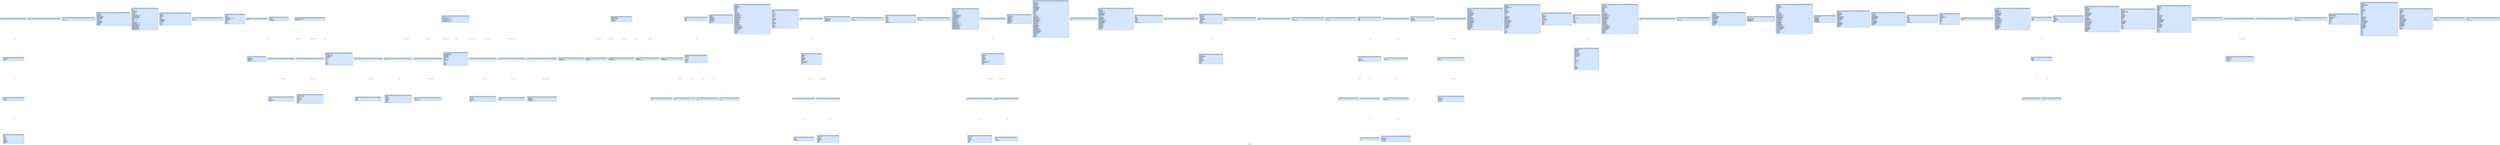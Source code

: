 digraph EntityGraph {
  compound=true;
    bgcolor="white"; 
    fontcolor="black"; fontname="Helvetica"; fontsize="10.0"; 
    ranksep="equally"; 
    label="Entity Graph"; 
    URL="http://tools.hibernate.org";
  edge [
        color="lightgrey", 
        fontcolor="black", 
        fontname="Helvetica", 
        fontsize="8.0",         
        labelangle=-25.0, 
        labeldistance=1.5
        ];
  node [
       fontcolor="black",
       fontname="Helvetica", 
       fontsize="10.0", 
       shape=record, 
       fillcolor="#D4E5FE", 
       style="solid,filled"];

  /* Node com.hack23.cia.model.external.val.partier.impl.SwedenPoliticalParty */
  com_dot_hack23_dot_cia_dot_model_dot_external_dot_val_dot_partier_dot_impl_dot_SwedenPoliticalParty [ label = "{ com\.hack23\.cia\.model\.external\.val\.partier\.impl\.SwedenPoliticalParty| address\l city\l coAddress\l email\l faxNumber\l partyId\l partyName\l phoneNumber\l postCode\l registeredDate\l shortCode\l website\l }", URL="com/hack23/cia/model/external/val/partier/impl/SwedenPoliticalParty.html" ]
  /* Subclass edges for com.hack23.cia.model.external.val.partier.impl.SwedenPoliticalParty */
  
  /* Property edges/nodes for com_dot_hack23_dot_cia_dot_model_dot_external_dot_val_dot_partier_dot_impl_dot_SwedenPoliticalParty */
     
     
     
     
     
     
     
     
     
     
     
     
  /* Node com.hack23.cia.model.internal.application.data.document.impl.ViewRiksdagenDocumentTypeDailySummary */
  com_dot_hack23_dot_cia_dot_model_dot_internal_dot_application_dot_data_dot_document_dot_impl_dot_ViewRiksdagenDocumentTypeDailySummary [ label = "{ com\.hack23\.cia\.model\.internal\.application\.data\.document\.impl\.ViewRiksdagenDocumentTypeDailySummary| total\l }", URL="com/hack23/cia/model/internal/application/data/document/impl/ViewRiksdagenDocumentTypeDailySummary.html" ]
  /* Subclass edges for com.hack23.cia.model.internal.application.data.document.impl.ViewRiksdagenDocumentTypeDailySummary */
  
  /* Property edges/nodes for com_dot_hack23_dot_cia_dot_model_dot_internal_dot_application_dot_data_dot_document_dot_impl_dot_ViewRiksdagenDocumentTypeDailySummary */
     
  /* Node com.hack23.cia.model.external.val.partier.impl.SwedenElectionTypeContainerElement */
  com_dot_hack23_dot_cia_dot_model_dot_external_dot_val_dot_partier_dot_impl_dot_SwedenElectionTypeContainerElement [ label = "{ com\.hack23\.cia\.model\.external\.val\.partier\.impl\.SwedenElectionTypeContainerElement| }", URL="com/hack23/cia/model/external/val/partier/impl/SwedenElectionTypeContainerElement.html" ]
  /* Subclass edges for com.hack23.cia.model.external.val.partier.impl.SwedenElectionTypeContainerElement */
  
  /* Property edges/nodes for com_dot_hack23_dot_cia_dot_model_dot_external_dot_val_dot_partier_dot_impl_dot_SwedenElectionTypeContainerElement */
     com_dot_hack23_dot_cia_dot_model_dot_external_dot_val_dot_partier_dot_impl_dot_SwedenElectionTypeContainerElement -> com_dot_hack23_dot_cia_dot_model_dot_external_dot_val_dot_partier_dot_impl_dot_SwedenElectionType [ 
        label="electionTypes" 
        ]
     
  /* Node com.hack23.cia.model.internal.application.data.impl.ViewApplicationActionEventPageElementDailySummary */
  com_dot_hack23_dot_cia_dot_model_dot_internal_dot_application_dot_data_dot_impl_dot_ViewApplicationActionEventPageElementDailySummary [ label = "{ com\.hack23\.cia\.model\.internal\.application\.data\.impl\.ViewApplicationActionEventPageElementDailySummary| hits\l rank\l rankPercentage\l }", URL="com/hack23/cia/model/internal/application/data/impl/ViewApplicationActionEventPageElementDailySummary.html" ]
  /* Subclass edges for com.hack23.cia.model.internal.application.data.impl.ViewApplicationActionEventPageElementDailySummary */
  
  /* Property edges/nodes for com_dot_hack23_dot_cia_dot_model_dot_internal_dot_application_dot_data_dot_impl_dot_ViewApplicationActionEventPageElementDailySummary */
     
     
     
  /* Node com.hack23.cia.model.internal.application.data.committee.impl.ViewRiksdagenVoteDataBallotSummaryAnnual */
  com_dot_hack23_dot_cia_dot_model_dot_internal_dot_application_dot_data_dot_committee_dot_impl_dot_ViewRiksdagenVoteDataBallotSummaryAnnual [ label = "{ com\.hack23\.cia\.model\.internal\.application\.data\.committee\.impl\.ViewRiksdagenVoteDataBallotSummaryAnnual| absentVotes\l abstainVotes\l approvedBallots\l avgBornYear\l avgPercentageAbsent\l avgPercentageAbstain\l avgPercentageMale\l avgPercentageNo\l avgPercentageYes\l noVotes\l numberBallots\l percentageAbsent\l percentageAbstain\l percentageApproved\l percentageNo\l percentageYes\l totalVotes\l yesVotes\l }", URL="com/hack23/cia/model/internal/application/data/committee/impl/ViewRiksdagenVoteDataBallotSummaryAnnual.html" ]
  /* Subclass edges for com.hack23.cia.model.internal.application.data.committee.impl.ViewRiksdagenVoteDataBallotSummaryAnnual */
  
  /* Property edges/nodes for com_dot_hack23_dot_cia_dot_model_dot_internal_dot_application_dot_data_dot_committee_dot_impl_dot_ViewRiksdagenVoteDataBallotSummaryAnnual */
     
     
     
     
     
     
     
     
     
     
     
     
     
     
     
     
     
     
  /* Node com.hack23.cia.model.internal.application.data.politician.impl.ViewRiksdagenPolitician */
  com_dot_hack23_dot_cia_dot_model_dot_internal_dot_application_dot_data_dot_politician_dot_impl_dot_ViewRiksdagenPolitician [ label = "{ com\.hack23\.cia\.model\.internal\.application\.data\.politician\.impl\.ViewRiksdagenPolitician| active\l activeCommittee\l activeEu\l activeGovernment\l activeParliament\l activeParty\l activeSpeaker\l bornYear\l currentAssignments\l currentCommitteeAssignments\l currentMinistryAssignments\l currentPartyAssignments\l currentSpeakerAssignments\l firstAssignmentDate\l firstName\l gender\l lastAssignmentDate\l lastName\l party\l totalAssignments\l totalCommitteeAssignments\l totalDaysServed\l totalDaysServedCommittee\l totalDaysServedEu\l totalDaysServedGovernment\l totalDaysServedParliament\l totalDaysServedParty\l totalDaysServedSpeaker\l totalMinistryAssignments\l totalPartyAssignments\l totalSpeakerAssignments\l }", URL="com/hack23/cia/model/internal/application/data/politician/impl/ViewRiksdagenPolitician.html" ]
  /* Subclass edges for com.hack23.cia.model.internal.application.data.politician.impl.ViewRiksdagenPolitician */
  
  /* Property edges/nodes for com_dot_hack23_dot_cia_dot_model_dot_internal_dot_application_dot_data_dot_politician_dot_impl_dot_ViewRiksdagenPolitician */
     
     
     
     
     
     
     
     
     
     
     
     
     
     
     
     
     
     
     
     
     
     
     
     
     
     
     
     
     
     
     
  /* Node com.hack23.cia.model.internal.application.data.committee.impl.ViewRiksdagenVoteDataBallotSummary */
  com_dot_hack23_dot_cia_dot_model_dot_internal_dot_application_dot_data_dot_committee_dot_impl_dot_ViewRiksdagenVoteDataBallotSummary [ label = "{ com\.hack23\.cia\.model\.internal\.application\.data\.committee\.impl\.ViewRiksdagenVoteDataBallotSummary| absentVotes\l abstainVotes\l approved\l avgBornYear\l ballotType\l label\l noVotes\l noWinner\l percentageAbsent\l percentageAbstain\l percentageMale\l percentageNo\l percentageYes\l rm\l totalVotes\l voteDate\l yesVotes\l }", URL="com/hack23/cia/model/internal/application/data/committee/impl/ViewRiksdagenVoteDataBallotSummary.html" ]
  /* Subclass edges for com.hack23.cia.model.internal.application.data.committee.impl.ViewRiksdagenVoteDataBallotSummary */
  
  /* Property edges/nodes for com_dot_hack23_dot_cia_dot_model_dot_internal_dot_application_dot_data_dot_committee_dot_impl_dot_ViewRiksdagenVoteDataBallotSummary */
     
     
     
     
     
     
     
     
     
     
     
     
     
     
     
     
     
  /* Node com.hack23.cia.model.internal.application.data.impl.ViewApplicationActionEventPageAnnualSummary */
  com_dot_hack23_dot_cia_dot_model_dot_internal_dot_application_dot_data_dot_impl_dot_ViewApplicationActionEventPageAnnualSummary [ label = "{ com\.hack23\.cia\.model\.internal\.application\.data\.impl\.ViewApplicationActionEventPageAnnualSummary| hits\l rank\l rankPercentage\l }", URL="com/hack23/cia/model/internal/application/data/impl/ViewApplicationActionEventPageAnnualSummary.html" ]
  /* Subclass edges for com.hack23.cia.model.internal.application.data.impl.ViewApplicationActionEventPageAnnualSummary */
  
  /* Property edges/nodes for com_dot_hack23_dot_cia_dot_model_dot_internal_dot_application_dot_data_dot_impl_dot_ViewApplicationActionEventPageAnnualSummary */
     
     
     
  /* Node com.hack23.cia.model.internal.application.user.impl.UserAccount */
  com_dot_hack23_dot_cia_dot_model_dot_internal_dot_application_dot_user_dot_impl_dot_UserAccount [ label = "{ com\.hack23\.cia\.model\.internal\.application\.user\.impl\.UserAccount| country\l createdDate\l email\l googleAuthKey\l googleAuthVerificationCode\l modelObjectId\l modelObjectVersion\l numberOfVisits\l userId\l userRole\l userType\l username\l userpassword\l }", URL="com/hack23/cia/model/internal/application/user/impl/UserAccount.html" ]
  /* Subclass edges for com.hack23.cia.model.internal.application.user.impl.UserAccount */
  
  /* Property edges/nodes for com_dot_hack23_dot_cia_dot_model_dot_internal_dot_application_dot_user_dot_impl_dot_UserAccount */
     
     
     
     
     
     
     
     
     
     
     
     
     
     
     
  /* Node com.hack23.cia.model.internal.application.system.impl.DomainPortal */
  com_dot_hack23_dot_cia_dot_model_dot_internal_dot_application_dot_system_dot_impl_dot_DomainPortal [ label = "{ com\.hack23\.cia\.model\.internal\.application\.system\.impl\.DomainPortal| domainName\l }", URL="com/hack23/cia/model/internal/application/system/impl/DomainPortal.html" ]
  /* Subclass edges for com.hack23.cia.model.internal.application.system.impl.DomainPortal */
  
  /* Property edges/nodes for com_dot_hack23_dot_cia_dot_model_dot_internal_dot_application_dot_system_dot_impl_dot_DomainPortal */
     
  /* Node com.hack23.cia.model.external.riksdagen.utskottsforslag.impl.CommitteeProposalComponentData */
  com_dot_hack23_dot_cia_dot_model_dot_external_dot_riksdagen_dot_utskottsforslag_dot_impl_dot_CommitteeProposalComponentData [ label = "{ com\.hack23\.cia\.model\.external\.riksdagen\.utskottsforslag\.impl\.CommitteeProposalComponentData| againstProposalContainer\l committeeProposalContainer\l document\l }", URL="com/hack23/cia/model/external/riksdagen/utskottsforslag/impl/CommitteeProposalComponentData.html" ]
  /* Subclass edges for com.hack23.cia.model.external.riksdagen.utskottsforslag.impl.CommitteeProposalComponentData */
  
  /* Property edges/nodes for com_dot_hack23_dot_cia_dot_model_dot_external_dot_riksdagen_dot_utskottsforslag_dot_impl_dot_CommitteeProposalComponentData */
     com_dot_hack23_dot_cia_dot_model_dot_external_dot_riksdagen_dot_utskottsforslag_dot_impl_dot_CommitteeProposalComponentData -> com_dot_hack23_dot_cia_dot_model_dot_external_dot_riksdagen_dot_utskottsforslag_dot_impl_dot_AgainstProposalContainer [ 
        label="againstProposalContainer" 
        ]
     
     com_dot_hack23_dot_cia_dot_model_dot_external_dot_riksdagen_dot_utskottsforslag_dot_impl_dot_CommitteeProposalComponentData -> com_dot_hack23_dot_cia_dot_model_dot_external_dot_riksdagen_dot_utskottsforslag_dot_impl_dot_CommitteeProposalContainer [ 
        label="committeeProposalContainer" 
        ]
     
     com_dot_hack23_dot_cia_dot_model_dot_external_dot_riksdagen_dot_utskottsforslag_dot_impl_dot_CommitteeProposalComponentData -> com_dot_hack23_dot_cia_dot_model_dot_external_dot_riksdagen_dot_utskottsforslag_dot_impl_dot_CommitteeDocumentData [ 
        label="document" 
        ]
     
  /* Node com.hack23.cia.model.external.riksdagen.dokumentstatus.impl.DocumentPersonReferenceData */
  com_dot_hack23_dot_cia_dot_model_dot_external_dot_riksdagen_dot_dokumentstatus_dot_impl_dot_DocumentPersonReferenceData [ label = "{ com\.hack23\.cia\.model\.external\.riksdagen\.dokumentstatus\.impl\.DocumentPersonReferenceData| orderNumber\l partyShortCode\l personReferenceId\l referenceName\l roleDescription\l }", URL="com/hack23/cia/model/external/riksdagen/dokumentstatus/impl/DocumentPersonReferenceData.html" ]
  /* Subclass edges for com.hack23.cia.model.external.riksdagen.dokumentstatus.impl.DocumentPersonReferenceData */
  
  /* Property edges/nodes for com_dot_hack23_dot_cia_dot_model_dot_external_dot_riksdagen_dot_dokumentstatus_dot_impl_dot_DocumentPersonReferenceData */
     
     
     
     
     
  /* Node com.hack23.cia.model.external.riksdagen.dokumentstatus.impl.DocumentProposalData */
  com_dot_hack23_dot_cia_dot_model_dot_external_dot_riksdagen_dot_dokumentstatus_dot_impl_dot_DocumentProposalData [ label = "{ com\.hack23\.cia\.model\.external\.riksdagen\.dokumentstatus\.impl\.DocumentProposalData| chamber\l committee\l decisionType\l designation\l processedIn\l proposalNumber\l wording\l wording2\l wording3\l wording4\l }", URL="com/hack23/cia/model/external/riksdagen/dokumentstatus/impl/DocumentProposalData.html" ]
  /* Subclass edges for com.hack23.cia.model.external.riksdagen.dokumentstatus.impl.DocumentProposalData */
  
  /* Property edges/nodes for com_dot_hack23_dot_cia_dot_model_dot_external_dot_riksdagen_dot_dokumentstatus_dot_impl_dot_DocumentProposalData */
     
     
     
     
     
     
     
     
     
     
  /* Node com.hack23.cia.model.internal.application.view.impl.PerformanceIndicatorContent */
  com_dot_hack23_dot_cia_dot_model_dot_internal_dot_application_dot_view_dot_impl_dot_PerformanceIndicatorContent [ label = "{ com\.hack23\.cia\.model\.internal\.application\.view\.impl\.PerformanceIndicatorContent| modelObjectId\l modelObjectVersion\l }", URL="com/hack23/cia/model/internal/application/view/impl/PerformanceIndicatorContent.html" ]
  /* Subclass edges for com.hack23.cia.model.internal.application.view.impl.PerformanceIndicatorContent */
  
  /* Property edges/nodes for com_dot_hack23_dot_cia_dot_model_dot_internal_dot_application_dot_view_dot_impl_dot_PerformanceIndicatorContent */
     
     
  /* Node com.hack23.cia.model.external.worldbank.countries.impl.CountriesElement */
  com_dot_hack23_dot_cia_dot_model_dot_external_dot_worldbank_dot_countries_dot_impl_dot_CountriesElement [ label = "{ com\.hack23\.cia\.model\.external\.worldbank\.countries\.impl\.CountriesElement| page\l pages\l perPage\l total\l }", URL="com/hack23/cia/model/external/worldbank/countries/impl/CountriesElement.html" ]
  /* Subclass edges for com.hack23.cia.model.external.worldbank.countries.impl.CountriesElement */
  
  /* Property edges/nodes for com_dot_hack23_dot_cia_dot_model_dot_external_dot_worldbank_dot_countries_dot_impl_dot_CountriesElement */
     com_dot_hack23_dot_cia_dot_model_dot_external_dot_worldbank_dot_countries_dot_impl_dot_CountriesElement -> com_dot_hack23_dot_cia_dot_model_dot_external_dot_worldbank_dot_countries_dot_impl_dot_CountryElement [ 
        label="country" 
        ]
     
     
     
     
     
  /* Node com.hack23.cia.model.internal.application.system.impl.LanguageContentData */
  com_dot_hack23_dot_cia_dot_model_dot_internal_dot_application_dot_system_dot_impl_dot_LanguageContentData [ label = "{ com\.hack23\.cia\.model\.internal\.application\.system\.impl\.LanguageContentData| createdDate\l fromLanguage\l keyGroup\l languageContentType\l languageValue\l lastModifiedDate\l locationContext\l modelObjectId\l modelObjectVersion\l refKey\l toLanguage\l }", URL="com/hack23/cia/model/internal/application/system/impl/LanguageContentData.html" ]
  /* Subclass edges for com.hack23.cia.model.internal.application.system.impl.LanguageContentData */
  
  /* Property edges/nodes for com_dot_hack23_dot_cia_dot_model_dot_internal_dot_application_dot_system_dot_impl_dot_LanguageContentData */
     
     
     
     
     
     
     
     
     
     
     
  /* Node com.hack23.cia.model.external.riksdagen.dokumentstatus.impl.DocumentDetailData */
  com_dot_hack23_dot_cia_dot_model_dot_external_dot_riksdagen_dot_dokumentstatus_dot_impl_dot_DocumentDetailData [ label = "{ com\.hack23\.cia\.model\.external\.riksdagen\.dokumentstatus\.impl\.DocumentDetailData| code\l detailName\l text\l }", URL="com/hack23/cia/model/external/riksdagen/dokumentstatus/impl/DocumentDetailData.html" ]
  /* Subclass edges for com.hack23.cia.model.external.riksdagen.dokumentstatus.impl.DocumentDetailData */
  
  /* Property edges/nodes for com_dot_hack23_dot_cia_dot_model_dot_external_dot_riksdagen_dot_dokumentstatus_dot_impl_dot_DocumentDetailData */
     
     
     
  /* Node com.hack23.cia.model.internal.application.data.committee.impl.ViewRiksdagenVoteDataBallotPoliticianSummaryAnnual */
  com_dot_hack23_dot_cia_dot_model_dot_internal_dot_application_dot_data_dot_committee_dot_impl_dot_ViewRiksdagenVoteDataBallotPoliticianSummaryAnnual [ label = "{ com\.hack23\.cia\.model\.internal\.application\.data\.committee\.impl\.ViewRiksdagenVoteDataBallotPoliticianSummaryAnnual| absentVotes\l abstainVotes\l approvedPercentage\l approvedTotal\l avgBornYear\l bornYear\l firstName\l gender\l lastName\l noVotes\l numberBallots\l party\l partyAbsentVotes\l partyAbstainVotes\l partyAvgBornYear\l partyAvgPercentageMale\l partyNoVotes\l partyPercentageAbsent\l partyPercentageAbstain\l partyPercentageNo\l partyPercentageYes\l partyTotalVotes\l partyWonPercentage\l partyWonTotal\l partyYesVotes\l percentageAbsent\l percentageAbstain\l percentageNo\l percentageYes\l politicianAbsentVotes\l politicianAbstainVotes\l politicianNoVotes\l politicianPercentageAbsent\l politicianPercentageAbstain\l politicianPercentageNo\l politicianPercentageYes\l politicianYesVotes\l rebelPercentage\l rebelTotal\l totalVotes\l wonPercentage\l wonTotal\l yesVotes\l }", URL="com/hack23/cia/model/internal/application/data/committee/impl/ViewRiksdagenVoteDataBallotPoliticianSummaryAnnual.html" ]
  /* Subclass edges for com.hack23.cia.model.internal.application.data.committee.impl.ViewRiksdagenVoteDataBallotPoliticianSummaryAnnual */
  
  /* Property edges/nodes for com_dot_hack23_dot_cia_dot_model_dot_internal_dot_application_dot_data_dot_committee_dot_impl_dot_ViewRiksdagenVoteDataBallotPoliticianSummaryAnnual */
     
     
     
     
     
     
     
     
     
     
     
     
     
     
     
     
     
     
     
     
     
     
     
     
     
     
     
     
     
     
     
     
     
     
     
     
     
     
     
     
     
     
     
  /* Node com.hack23.cia.model.internal.application.data.party.impl.ViewRiksdagenPartyMember */
  com_dot_hack23_dot_cia_dot_model_dot_internal_dot_application_dot_data_dot_party_dot_impl_dot_ViewRiksdagenPartyMember [ label = "{ com\.hack23\.cia\.model\.internal\.application\.data\.party\.impl\.ViewRiksdagenPartyMember| address\l bornYear\l city\l coAddress\l electionRegion\l email\l faxNumber\l firstName\l gender\l hangarGuid\l hjid\l imageUrl192\l imageUrl80\l imageUrlMax\l lastName\l party\l partyId\l partyName\l personUrlXml\l phoneNumber\l place\l postCode\l registeredDate\l shortCode\l status\l website\l }", URL="com/hack23/cia/model/internal/application/data/party/impl/ViewRiksdagenPartyMember.html" ]
  /* Subclass edges for com.hack23.cia.model.internal.application.data.party.impl.ViewRiksdagenPartyMember */
  
  /* Property edges/nodes for com_dot_hack23_dot_cia_dot_model_dot_internal_dot_application_dot_data_dot_party_dot_impl_dot_ViewRiksdagenPartyMember */
     
     
     
     
     
     
     
     
     
     
     
     
     
     
     
     
     
     
     
     
     
     
     
     
     
     
  /* Node com.hack23.cia.model.external.riksdagen.person.impl.DetailData */
  com_dot_hack23_dot_cia_dot_model_dot_external_dot_riksdagen_dot_person_dot_impl_dot_DetailData [ label = "{ com\.hack23\.cia\.model\.external\.riksdagen\.person\.impl\.DetailData| code\l detail\l detailType\l intressentId\l }", URL="com/hack23/cia/model/external/riksdagen/person/impl/DetailData.html" ]
  /* Subclass edges for com.hack23.cia.model.external.riksdagen.person.impl.DetailData */
  
  /* Property edges/nodes for com_dot_hack23_dot_cia_dot_model_dot_external_dot_riksdagen_dot_person_dot_impl_dot_DetailData */
     
     
     
     
  /* Node com.hack23.cia.model.external.riksdagen.dokumentstatus.impl.DocumentAttachmentContainer */
  com_dot_hack23_dot_cia_dot_model_dot_external_dot_riksdagen_dot_dokumentstatus_dot_impl_dot_DocumentAttachmentContainer [ label = "{ com\.hack23\.cia\.model\.external\.riksdagen\.dokumentstatus\.impl\.DocumentAttachmentContainer| }", URL="com/hack23/cia/model/external/riksdagen/dokumentstatus/impl/DocumentAttachmentContainer.html" ]
  /* Subclass edges for com.hack23.cia.model.external.riksdagen.dokumentstatus.impl.DocumentAttachmentContainer */
  
  /* Property edges/nodes for com_dot_hack23_dot_cia_dot_model_dot_external_dot_riksdagen_dot_dokumentstatus_dot_impl_dot_DocumentAttachmentContainer */
     com_dot_hack23_dot_cia_dot_model_dot_external_dot_riksdagen_dot_dokumentstatus_dot_impl_dot_DocumentAttachmentContainer -> com_dot_hack23_dot_cia_dot_model_dot_external_dot_riksdagen_dot_dokumentstatus_dot_impl_dot_DocumentAttachment [ 
        label="documentAttachmentList" 
        ]
     
  /* Node com.hack23.cia.model.internal.application.data.ministry.impl.ViewRiksdagenMinistry */
  com_dot_hack23_dot_cia_dot_model_dot_internal_dot_application_dot_data_dot_ministry_dot_impl_dot_ViewRiksdagenMinistry [ label = "{ com\.hack23\.cia\.model\.internal\.application\.data\.ministry\.impl\.ViewRiksdagenMinistry| active\l currentMemberSize\l firstAssignmentDate\l lastAssignmentDate\l totalAssignments\l totalDaysServed\l }", URL="com/hack23/cia/model/internal/application/data/ministry/impl/ViewRiksdagenMinistry.html" ]
  /* Subclass edges for com.hack23.cia.model.internal.application.data.ministry.impl.ViewRiksdagenMinistry */
  
  /* Property edges/nodes for com_dot_hack23_dot_cia_dot_model_dot_internal_dot_application_dot_data_dot_ministry_dot_impl_dot_ViewRiksdagenMinistry */
     
     
     
     
     
     
  /* Node com.hack23.cia.model.internal.application.system.impl.Agency */
  com_dot_hack23_dot_cia_dot_model_dot_internal_dot_application_dot_system_dot_impl_dot_Agency [ label = "{ com\.hack23\.cia\.model\.internal\.application\.system\.impl\.Agency| agencyName\l description\l modelObjectId\l modelObjectVersion\l }", URL="com/hack23/cia/model/internal/application/system/impl/Agency.html" ]
  /* Subclass edges for com.hack23.cia.model.internal.application.system.impl.Agency */
  
  /* Property edges/nodes for com_dot_hack23_dot_cia_dot_model_dot_internal_dot_application_dot_system_dot_impl_dot_Agency */
     
     
     
     
     com_dot_hack23_dot_cia_dot_model_dot_internal_dot_application_dot_system_dot_impl_dot_Agency -> com_dot_hack23_dot_cia_dot_model_dot_internal_dot_application_dot_system_dot_impl_dot_Portal [ 
        label="portals" 
        ]
     
  /* Node com.hack23.cia.model.internal.application.data.impl.ViewApplicationActionEventPageModeHourlySummary */
  com_dot_hack23_dot_cia_dot_model_dot_internal_dot_application_dot_data_dot_impl_dot_ViewApplicationActionEventPageModeHourlySummary [ label = "{ com\.hack23\.cia\.model\.internal\.application\.data\.impl\.ViewApplicationActionEventPageModeHourlySummary| hits\l rank\l rankPercentage\l }", URL="com/hack23/cia/model/internal/application/data/impl/ViewApplicationActionEventPageModeHourlySummary.html" ]
  /* Subclass edges for com.hack23.cia.model.internal.application.data.impl.ViewApplicationActionEventPageModeHourlySummary */
  
  /* Property edges/nodes for com_dot_hack23_dot_cia_dot_model_dot_internal_dot_application_dot_data_dot_impl_dot_ViewApplicationActionEventPageModeHourlySummary */
     
     
     
  /* Node com.hack23.cia.model.internal.application.data.ministry.impl.ViewRiksdagenGovermentRoleMember */
  com_dot_hack23_dot_cia_dot_model_dot_internal_dot_application_dot_data_dot_ministry_dot_impl_dot_ViewRiksdagenGovermentRoleMember [ label = "{ com\.hack23\.cia\.model\.internal\.application\.data\.ministry\.impl\.ViewRiksdagenGovermentRoleMember| active\l detail\l firstName\l fromDate\l lastName\l party\l personId\l roleCode\l toDate\l totalDaysServed\l }", URL="com/hack23/cia/model/internal/application/data/ministry/impl/ViewRiksdagenGovermentRoleMember.html" ]
  /* Subclass edges for com.hack23.cia.model.internal.application.data.ministry.impl.ViewRiksdagenGovermentRoleMember */
  
  /* Property edges/nodes for com_dot_hack23_dot_cia_dot_model_dot_internal_dot_application_dot_data_dot_ministry_dot_impl_dot_ViewRiksdagenGovermentRoleMember */
     
     
     
     
     
     
     
     
     
     
  /* Node com.hack23.cia.model.internal.application.data.impl.ViewApplicationActionEventPageElementHourlySummary */
  com_dot_hack23_dot_cia_dot_model_dot_internal_dot_application_dot_data_dot_impl_dot_ViewApplicationActionEventPageElementHourlySummary [ label = "{ com\.hack23\.cia\.model\.internal\.application\.data\.impl\.ViewApplicationActionEventPageElementHourlySummary| hits\l rank\l rankPercentage\l }", URL="com/hack23/cia/model/internal/application/data/impl/ViewApplicationActionEventPageElementHourlySummary.html" ]
  /* Subclass edges for com.hack23.cia.model.internal.application.data.impl.ViewApplicationActionEventPageElementHourlySummary */
  
  /* Property edges/nodes for com_dot_hack23_dot_cia_dot_model_dot_internal_dot_application_dot_data_dot_impl_dot_ViewApplicationActionEventPageElementHourlySummary */
     
     
     
  /* Node com.hack23.cia.model.external.riksdagen.utskottsforslag.impl.CommitteeDocumentData */
  com_dot_hack23_dot_cia_dot_model_dot_external_dot_riksdagen_dot_utskottsforslag_dot_impl_dot_CommitteeDocumentData [ label = "{ com\.hack23\.cia\.model\.external\.riksdagen\.utskottsforslag\.impl\.CommitteeDocumentData| committeeProposalUrlXml\l createdDate\l documentStatusUrlWww\l documentStatusUrlXml\l documentUrlHtml\l documentUrlText\l endNumber\l hangarId\l label\l org\l publicDate\l rm\l status\l subTitle\l subType\l tempLabel\l title\l }", URL="com/hack23/cia/model/external/riksdagen/utskottsforslag/impl/CommitteeDocumentData.html" ]
  /* Subclass edges for com.hack23.cia.model.external.riksdagen.utskottsforslag.impl.CommitteeDocumentData */
  
  /* Property edges/nodes for com_dot_hack23_dot_cia_dot_model_dot_external_dot_riksdagen_dot_utskottsforslag_dot_impl_dot_CommitteeDocumentData */
     
     
     
     
     
     
     
     
     
     
     
     
     
     
     
     
     
  /* Node com.hack23.cia.model.internal.application.data.party.impl.ViewRiksdagenPartySummary */
  com_dot_hack23_dot_cia_dot_model_dot_internal_dot_application_dot_data_dot_party_dot_impl_dot_ViewRiksdagenPartySummary [ label = "{ com\.hack23\.cia\.model\.internal\.application\.data\.party\.impl\.ViewRiksdagenPartySummary| active\l activeCommittee\l activeEu\l activeGovernment\l activeParliament\l activeParty\l activeSpeaker\l currentAssignments\l currentCommitteeAssignments\l currentMinistryAssignments\l currentPartyAssignments\l currentSpeakerAssignments\l firstAssignmentDate\l lastAssignmentDate\l totalActiveCommittee\l totalActiveEu\l totalActiveGovernment\l totalActiveParliament\l totalAssignments\l totalCommitteeAssignments\l totalDaysServed\l totalDaysServedCommittee\l totalDaysServedEu\l totalDaysServedGovernment\l totalDaysServedParliament\l totalDaysServedParty\l totalDaysServedSpeaker\l totalMinistryAssignments\l totalPartyAssignments\l totalSpeakerAssignments\l }", URL="com/hack23/cia/model/internal/application/data/party/impl/ViewRiksdagenPartySummary.html" ]
  /* Subclass edges for com.hack23.cia.model.internal.application.data.party.impl.ViewRiksdagenPartySummary */
  
  /* Property edges/nodes for com_dot_hack23_dot_cia_dot_model_dot_internal_dot_application_dot_data_dot_party_dot_impl_dot_ViewRiksdagenPartySummary */
     
     
     
     
     
     
     
     
     
     
     
     
     
     
     
     
     
     
     
     
     
     
     
     
     
     
     
     
     
     
  /* Node com.hack23.cia.model.external.val.partier.impl.SwedenElectionRegion */
  com_dot_hack23_dot_cia_dot_model_dot_external_dot_val_dot_partier_dot_impl_dot_SwedenElectionRegion [ label = "{ com\.hack23\.cia\.model\.external\.val\.partier\.impl\.SwedenElectionRegion| countyId\l municipalId\l regionName\l }", URL="com/hack23/cia/model/external/val/partier/impl/SwedenElectionRegion.html" ]
  /* Subclass edges for com.hack23.cia.model.external.val.partier.impl.SwedenElectionRegion */
  
  /* Property edges/nodes for com_dot_hack23_dot_cia_dot_model_dot_external_dot_val_dot_partier_dot_impl_dot_SwedenElectionRegion */
     
     
     com_dot_hack23_dot_cia_dot_model_dot_external_dot_val_dot_partier_dot_impl_dot_SwedenElectionRegion -> com_dot_hack23_dot_cia_dot_model_dot_external_dot_val_dot_partier_dot_impl_dot_SwedenPoliticalParty [ 
        label="parties" 
        ]
     
     
  /* Node com.hack23.cia.model.external.riksdagen.personlista.impl.DetailElement */
  com_dot_hack23_dot_cia_dot_model_dot_external_dot_riksdagen_dot_personlista_dot_impl_dot_DetailElement [ label = "{ com\.hack23\.cia\.model\.external\.riksdagen\.personlista\.impl\.DetailElement| code\l detail\l detailType\l intressentId\l }", URL="com/hack23/cia/model/external/riksdagen/personlista/impl/DetailElement.html" ]
  /* Subclass edges for com.hack23.cia.model.external.riksdagen.personlista.impl.DetailElement */
  
  /* Property edges/nodes for com_dot_hack23_dot_cia_dot_model_dot_external_dot_riksdagen_dot_personlista_dot_impl_dot_DetailElement */
     
     
     
     
  /* Node com.hack23.cia.model.internal.application.system.impl.ApplicationConfiguration */
  com_dot_hack23_dot_cia_dot_model_dot_internal_dot_application_dot_system_dot_impl_dot_ApplicationConfiguration [ label = "{ com\.hack23\.cia\.model\.internal\.application\.system\.impl\.ApplicationConfiguration| component\l componentDescription\l componentTitle\l configDescription\l configTitle\l configurationGroup\l createdDate\l modelObjectId\l modelObjectVersion\l propertyId\l propertyValue\l updatedDate\l }", URL="com/hack23/cia/model/internal/application/system/impl/ApplicationConfiguration.html" ]
  /* Subclass edges for com.hack23.cia.model.internal.application.system.impl.ApplicationConfiguration */
  
  /* Property edges/nodes for com_dot_hack23_dot_cia_dot_model_dot_internal_dot_application_dot_system_dot_impl_dot_ApplicationConfiguration */
     
     
     
     
     
     
     
     
     
     
     
     
  /* Node com.hack23.cia.model.external.riksdagen.dokumentstatus.impl.DocumentProposalContainer */
  com_dot_hack23_dot_cia_dot_model_dot_external_dot_riksdagen_dot_dokumentstatus_dot_impl_dot_DocumentProposalContainer [ label = "{ com\.hack23\.cia\.model\.external\.riksdagen\.dokumentstatus\.impl\.DocumentProposalContainer| proposal\l }", URL="com/hack23/cia/model/external/riksdagen/dokumentstatus/impl/DocumentProposalContainer.html" ]
  /* Subclass edges for com.hack23.cia.model.external.riksdagen.dokumentstatus.impl.DocumentProposalContainer */
  
  /* Property edges/nodes for com_dot_hack23_dot_cia_dot_model_dot_external_dot_riksdagen_dot_dokumentstatus_dot_impl_dot_DocumentProposalContainer */
     com_dot_hack23_dot_cia_dot_model_dot_external_dot_riksdagen_dot_dokumentstatus_dot_impl_dot_DocumentProposalContainer -> com_dot_hack23_dot_cia_dot_model_dot_external_dot_riksdagen_dot_dokumentstatus_dot_impl_dot_DocumentProposalData [ 
        label="proposal" 
        ]
     
  /* Node com.hack23.cia.model.internal.application.data.committee.impl.ViewRiksdagenVoteDataBallotPoliticianSummaryDaily */
  com_dot_hack23_dot_cia_dot_model_dot_internal_dot_application_dot_data_dot_committee_dot_impl_dot_ViewRiksdagenVoteDataBallotPoliticianSummaryDaily [ label = "{ com\.hack23\.cia\.model\.internal\.application\.data\.committee\.impl\.ViewRiksdagenVoteDataBallotPoliticianSummaryDaily| absentVotes\l abstainVotes\l approvedPercentage\l approvedTotal\l avgAbsentVotes\l avgAbstainVotes\l avgBornYear\l avgNoVotes\l avgPercentageAbsent\l avgPercentageAbstain\l avgPercentageMale\l avgPercentageNo\l avgPercentageYes\l avgTotalVotes\l avgYesVotes\l bornYear\l firstName\l gender\l lastName\l noVotes\l numberBallots\l party\l partyAbsentVotes\l partyAbstainVotes\l partyAvgBornYear\l partyAvgPercentageMale\l partyNoVotes\l partyPercentageAbsent\l partyPercentageAbstain\l partyPercentageNo\l partyPercentageYes\l partyTotalVotes\l partyWonPercentage\l partyWonTotal\l partyYesVotes\l percentageAbsent\l percentageAbstain\l percentageApproved\l percentageNo\l percentageYes\l politicianAbsentVotes\l politicianAbstainVotes\l politicianNoVotes\l politicianPercentageAbsent\l politicianPercentageAbstain\l politicianPercentageNo\l politicianPercentageYes\l politicianYesVotes\l rebelPercentage\l rebelTotal\l totalVotes\l wonPercentage\l wonTotal\l yesVotes\l }", URL="com/hack23/cia/model/internal/application/data/committee/impl/ViewRiksdagenVoteDataBallotPoliticianSummaryDaily.html" ]
  /* Subclass edges for com.hack23.cia.model.internal.application.data.committee.impl.ViewRiksdagenVoteDataBallotPoliticianSummaryDaily */
  
  /* Property edges/nodes for com_dot_hack23_dot_cia_dot_model_dot_internal_dot_application_dot_data_dot_committee_dot_impl_dot_ViewRiksdagenVoteDataBallotPoliticianSummaryDaily */
     
     
     
     
     
     
     
     
     
     
     
     
     
     
     
     
     
     
     
     
     
     
     
     
     
     
     
     
     
     
     
     
     
     
     
     
     
     
     
     
     
     
     
     
     
     
     
     
     
     
     
     
     
     
  /* Node com.hack23.cia.model.external.riksdagen.documentcontent.impl.DocumentContentData */
  com_dot_hack23_dot_cia_dot_model_dot_external_dot_riksdagen_dot_documentcontent_dot_impl_dot_DocumentContentData [ label = "{ com\.hack23\.cia\.model\.external\.riksdagen\.documentcontent\.impl\.DocumentContentData| content\l id\l }", URL="com/hack23/cia/model/external/riksdagen/documentcontent/impl/DocumentContentData.html" ]
  /* Subclass edges for com.hack23.cia.model.external.riksdagen.documentcontent.impl.DocumentContentData */
  
  /* Property edges/nodes for com_dot_hack23_dot_cia_dot_model_dot_external_dot_riksdagen_dot_documentcontent_dot_impl_dot_DocumentContentData */
     
     
  /* Node com.hack23.cia.model.internal.application.data.committee.impl.ViewRiksdagenVoteDataBallotPartySummaryAnnual */
  com_dot_hack23_dot_cia_dot_model_dot_internal_dot_application_dot_data_dot_committee_dot_impl_dot_ViewRiksdagenVoteDataBallotPartySummaryAnnual [ label = "{ com\.hack23\.cia\.model\.internal\.application\.data\.committee\.impl\.ViewRiksdagenVoteDataBallotPartySummaryAnnual| absentVotes\l abstainVotes\l approvedPercentage\l approvedTotal\l avgBornYear\l avgPercentageAbsent\l avgPercentageAbstain\l avgPercentageMale\l avgPercentageNo\l avgPercentageYes\l noVotes\l numberBallots\l partyAbsentVotes\l partyAbstainVotes\l partyAvgBornYear\l partyAvgPercentageMale\l partyNoVotes\l partyPercentageAbsent\l partyPercentageAbstain\l partyPercentageNo\l partyPercentageYes\l partyTotalVotes\l partyWonPercentage\l partyWonTotal\l partyYesVotes\l percentageAbsent\l percentageAbstain\l percentageNo\l percentageYes\l totalVotes\l yesVotes\l }", URL="com/hack23/cia/model/internal/application/data/committee/impl/ViewRiksdagenVoteDataBallotPartySummaryAnnual.html" ]
  /* Subclass edges for com.hack23.cia.model.internal.application.data.committee.impl.ViewRiksdagenVoteDataBallotPartySummaryAnnual */
  
  /* Property edges/nodes for com_dot_hack23_dot_cia_dot_model_dot_internal_dot_application_dot_data_dot_committee_dot_impl_dot_ViewRiksdagenVoteDataBallotPartySummaryAnnual */
     
     
     
     
     
     
     
     
     
     
     
     
     
     
     
     
     
     
     
     
     
     
     
     
     
     
     
     
     
     
     
  /* Node com.hack23.cia.model.internal.application.data.party.impl.ViewRiksdagenPartyRoleMember */
  com_dot_hack23_dot_cia_dot_model_dot_internal_dot_application_dot_data_dot_party_dot_impl_dot_ViewRiksdagenPartyRoleMember [ label = "{ com\.hack23\.cia\.model\.internal\.application\.data\.party\.impl\.ViewRiksdagenPartyRoleMember| active\l detail\l firstName\l fromDate\l lastName\l party\l personId\l roleCode\l toDate\l totalDaysServed\l }", URL="com/hack23/cia/model/internal/application/data/party/impl/ViewRiksdagenPartyRoleMember.html" ]
  /* Subclass edges for com.hack23.cia.model.internal.application.data.party.impl.ViewRiksdagenPartyRoleMember */
  
  /* Property edges/nodes for com_dot_hack23_dot_cia_dot_model_dot_internal_dot_application_dot_data_dot_party_dot_impl_dot_ViewRiksdagenPartyRoleMember */
     
     
     
     
     
     
     
     
     
     
  /* Node com.hack23.cia.model.internal.application.data.document.impl.ViewRiksdagenPoliticianDocumentDailySummary */
  com_dot_hack23_dot_cia_dot_model_dot_internal_dot_application_dot_data_dot_document_dot_impl_dot_ViewRiksdagenPoliticianDocumentDailySummary [ label = "{ com\.hack23\.cia\.model\.internal\.application\.data\.document\.impl\.ViewRiksdagenPoliticianDocumentDailySummary| total\l }", URL="com/hack23/cia/model/internal/application/data/document/impl/ViewRiksdagenPoliticianDocumentDailySummary.html" ]
  /* Subclass edges for com.hack23.cia.model.internal.application.data.document.impl.ViewRiksdagenPoliticianDocumentDailySummary */
  
  /* Property edges/nodes for com_dot_hack23_dot_cia_dot_model_dot_internal_dot_application_dot_data_dot_document_dot_impl_dot_ViewRiksdagenPoliticianDocumentDailySummary */
     
  /* Node com.hack23.cia.model.internal.application.system.impl.ApplicationSession */
  com_dot_hack23_dot_cia_dot_model_dot_internal_dot_application_dot_system_dot_impl_dot_ApplicationSession [ label = "{ com\.hack23\.cia\.model\.internal\.application\.system\.impl\.ApplicationSession| createdDate\l destroyedDate\l ipInformation\l locale\l modelObjectId\l modelObjectVersion\l operatingSystem\l screenSize\l sessionId\l sessionType\l timeZone\l userAgentInformation\l userId\l }", URL="com/hack23/cia/model/internal/application/system/impl/ApplicationSession.html" ]
  /* Subclass edges for com.hack23.cia.model.internal.application.system.impl.ApplicationSession */
  
  /* Property edges/nodes for com_dot_hack23_dot_cia_dot_model_dot_internal_dot_application_dot_system_dot_impl_dot_ApplicationSession */
     
     
     com_dot_hack23_dot_cia_dot_model_dot_internal_dot_application_dot_system_dot_impl_dot_ApplicationSession -> com_dot_hack23_dot_cia_dot_model_dot_internal_dot_application_dot_system_dot_impl_dot_ApplicationActionEvent [ 
        label="events" 
        ]
     
     
     
     
     
     
     
     
     
     
     
     
  /* Node com.hack23.cia.model.internal.application.data.impl.ViewApplicationActionEventPageModeWeeklySummary */
  com_dot_hack23_dot_cia_dot_model_dot_internal_dot_application_dot_data_dot_impl_dot_ViewApplicationActionEventPageModeWeeklySummary [ label = "{ com\.hack23\.cia\.model\.internal\.application\.data\.impl\.ViewApplicationActionEventPageModeWeeklySummary| hits\l rank\l rankPercentage\l }", URL="com/hack23/cia/model/internal/application/data/impl/ViewApplicationActionEventPageModeWeeklySummary.html" ]
  /* Subclass edges for com.hack23.cia.model.internal.application.data.impl.ViewApplicationActionEventPageModeWeeklySummary */
  
  /* Property edges/nodes for com_dot_hack23_dot_cia_dot_model_dot_internal_dot_application_dot_data_dot_impl_dot_ViewApplicationActionEventPageModeWeeklySummary */
     
     
     
  /* Node com.hack23.cia.model.internal.application.data.document.impl.ViewRiksdagenPartyDocumentDailySummary */
  com_dot_hack23_dot_cia_dot_model_dot_internal_dot_application_dot_data_dot_document_dot_impl_dot_ViewRiksdagenPartyDocumentDailySummary [ label = "{ com\.hack23\.cia\.model\.internal\.application\.data\.document\.impl\.ViewRiksdagenPartyDocumentDailySummary| total\l }", URL="com/hack23/cia/model/internal/application/data/document/impl/ViewRiksdagenPartyDocumentDailySummary.html" ]
  /* Subclass edges for com.hack23.cia.model.internal.application.data.document.impl.ViewRiksdagenPartyDocumentDailySummary */
  
  /* Property edges/nodes for com_dot_hack23_dot_cia_dot_model_dot_internal_dot_application_dot_data_dot_document_dot_impl_dot_ViewRiksdagenPartyDocumentDailySummary */
     
  /* Node com.hack23.cia.model.internal.application.data.impl.ViewApplicationActionEventPageModeDailySummary */
  com_dot_hack23_dot_cia_dot_model_dot_internal_dot_application_dot_data_dot_impl_dot_ViewApplicationActionEventPageModeDailySummary [ label = "{ com\.hack23\.cia\.model\.internal\.application\.data\.impl\.ViewApplicationActionEventPageModeDailySummary| hits\l rank\l rankPercentage\l }", URL="com/hack23/cia/model/internal/application/data/impl/ViewApplicationActionEventPageModeDailySummary.html" ]
  /* Subclass edges for com.hack23.cia.model.internal.application.data.impl.ViewApplicationActionEventPageModeDailySummary */
  
  /* Property edges/nodes for com_dot_hack23_dot_cia_dot_model_dot_internal_dot_application_dot_data_dot_impl_dot_ViewApplicationActionEventPageModeDailySummary */
     
     
     
  /* Node com.hack23.cia.model.internal.application.data.impl.ViewApplicationActionEventPageHourlySummary */
  com_dot_hack23_dot_cia_dot_model_dot_internal_dot_application_dot_data_dot_impl_dot_ViewApplicationActionEventPageHourlySummary [ label = "{ com\.hack23\.cia\.model\.internal\.application\.data\.impl\.ViewApplicationActionEventPageHourlySummary| hits\l rank\l rankPercentage\l }", URL="com/hack23/cia/model/internal/application/data/impl/ViewApplicationActionEventPageHourlySummary.html" ]
  /* Subclass edges for com.hack23.cia.model.internal.application.data.impl.ViewApplicationActionEventPageHourlySummary */
  
  /* Property edges/nodes for com_dot_hack23_dot_cia_dot_model_dot_internal_dot_application_dot_data_dot_impl_dot_ViewApplicationActionEventPageHourlySummary */
     
     
     
  /* Node com.hack23.cia.model.external.riksdagen.personlista.impl.PersonAssignmentElement */
  com_dot_hack23_dot_cia_dot_model_dot_external_dot_riksdagen_dot_personlista_dot_impl_dot_PersonAssignmentElement [ label = "{ com\.hack23\.cia\.model\.external\.riksdagen\.personlista\.impl\.PersonAssignmentElement| }", URL="com/hack23/cia/model/external/riksdagen/personlista/impl/PersonAssignmentElement.html" ]
  /* Subclass edges for com.hack23.cia.model.external.riksdagen.personlista.impl.PersonAssignmentElement */
  
  /* Property edges/nodes for com_dot_hack23_dot_cia_dot_model_dot_external_dot_riksdagen_dot_personlista_dot_impl_dot_PersonAssignmentElement */
     com_dot_hack23_dot_cia_dot_model_dot_external_dot_riksdagen_dot_personlista_dot_impl_dot_PersonAssignmentElement -> com_dot_hack23_dot_cia_dot_model_dot_external_dot_riksdagen_dot_personlista_dot_impl_dot_AssignmentElement [ 
        label="uppdrag" 
        ]
     
  /* Node com.hack23.cia.model.external.riksdagen.personlista.impl.PersonContainerElement */
  com_dot_hack23_dot_cia_dot_model_dot_external_dot_riksdagen_dot_personlista_dot_impl_dot_PersonContainerElement [ label = "{ com\.hack23\.cia\.model\.external\.riksdagen\.personlista\.impl\.PersonContainerElement| }", URL="com/hack23/cia/model/external/riksdagen/personlista/impl/PersonContainerElement.html" ]
  /* Subclass edges for com.hack23.cia.model.external.riksdagen.personlista.impl.PersonContainerElement */
  
  /* Property edges/nodes for com_dot_hack23_dot_cia_dot_model_dot_external_dot_riksdagen_dot_personlista_dot_impl_dot_PersonContainerElement */
     com_dot_hack23_dot_cia_dot_model_dot_external_dot_riksdagen_dot_personlista_dot_impl_dot_PersonContainerElement -> com_dot_hack23_dot_cia_dot_model_dot_external_dot_riksdagen_dot_personlista_dot_impl_dot_PersonElement [ 
        label="person" 
        ]
     
  /* Node com.hack23.cia.model.internal.application.view.impl.ApplicationView */
  com_dot_hack23_dot_cia_dot_model_dot_internal_dot_application_dot_view_dot_impl_dot_ApplicationView [ label = "{ com\.hack23\.cia\.model\.internal\.application\.view\.impl\.ApplicationView| dataSourceInformation\l operationalInformation\l performanceIndicators\l perspective\l qualityAssurance\l targetProfile\l }", URL="com/hack23/cia/model/internal/application/view/impl/ApplicationView.html" ]
  /* Subclass edges for com.hack23.cia.model.internal.application.view.impl.ApplicationView */
  
  /* Property edges/nodes for com_dot_hack23_dot_cia_dot_model_dot_internal_dot_application_dot_view_dot_impl_dot_ApplicationView */
     com_dot_hack23_dot_cia_dot_model_dot_internal_dot_application_dot_view_dot_impl_dot_ApplicationView -> com_dot_hack23_dot_cia_dot_model_dot_internal_dot_application_dot_view_dot_impl_dot_DataSourceContent [ 
        label="dataSourceInformation" 
        ]
     
     com_dot_hack23_dot_cia_dot_model_dot_internal_dot_application_dot_view_dot_impl_dot_ApplicationView -> com_dot_hack23_dot_cia_dot_model_dot_internal_dot_application_dot_view_dot_impl_dot_OperationalInformationContent [ 
        label="operationalInformation" 
        ]
     
     com_dot_hack23_dot_cia_dot_model_dot_internal_dot_application_dot_view_dot_impl_dot_ApplicationView -> com_dot_hack23_dot_cia_dot_model_dot_internal_dot_application_dot_view_dot_impl_dot_PerformanceIndicatorContent [ 
        label="performanceIndicators" 
        ]
     
     
     com_dot_hack23_dot_cia_dot_model_dot_internal_dot_application_dot_view_dot_impl_dot_ApplicationView -> com_dot_hack23_dot_cia_dot_model_dot_internal_dot_application_dot_view_dot_impl_dot_QualityAssuranceContent [ 
        label="qualityAssurance" 
        ]
     
     com_dot_hack23_dot_cia_dot_model_dot_internal_dot_application_dot_view_dot_impl_dot_ApplicationView -> com_dot_hack23_dot_cia_dot_model_dot_internal_dot_application_dot_view_dot_impl_dot_TargetProfileContent [ 
        label="targetProfile" 
        ]
     
  /* Node com.hack23.cia.model.external.worldbank.indicators.impl.IndicatorElement */
  com_dot_hack23_dot_cia_dot_model_dot_external_dot_worldbank_dot_indicators_dot_impl_dot_IndicatorElement [ label = "{ com\.hack23\.cia\.model\.external\.worldbank\.indicators\.impl\.IndicatorElement| id\l indicatorName\l source\l sourceNote\l sourceOrganization\l topics\l }", URL="com/hack23/cia/model/external/worldbank/indicators/impl/IndicatorElement.html" ]
  /* Subclass edges for com.hack23.cia.model.external.worldbank.indicators.impl.IndicatorElement */
  
  /* Property edges/nodes for com_dot_hack23_dot_cia_dot_model_dot_external_dot_worldbank_dot_indicators_dot_impl_dot_IndicatorElement */
     
     
     com_dot_hack23_dot_cia_dot_model_dot_external_dot_worldbank_dot_indicators_dot_impl_dot_IndicatorElement -> com_dot_hack23_dot_cia_dot_model_dot_external_dot_worldbank_dot_indicators_dot_impl_dot_Source [ 
        label="source" 
        arrowtail="diamond"
        ]
      /* Node component org.hibernate.mapping.Component([org.hibernate.mapping.Property(id), org.hibernate.mapping.Property(value)]) */
      com_dot_hack23_dot_cia_dot_model_dot_external_dot_worldbank_dot_indicators_dot_impl_dot_Source [ 
        label = "{ com\.hack23\.cia\.model\.external\.worldbank\.indicators\.impl\.Source| id\l value\l }"
           ]
  /* Property edges/nodes for com_dot_hack23_dot_cia_dot_model_dot_external_dot_worldbank_dot_indicators_dot_impl_dot_Source */
     
     
     
     
     
     com_dot_hack23_dot_cia_dot_model_dot_external_dot_worldbank_dot_indicators_dot_impl_dot_IndicatorElement -> com_dot_hack23_dot_cia_dot_model_dot_external_dot_worldbank_dot_indicators_dot_impl_dot_Topics [ 
        label="topics" 
        ]
     
  /* Node com.hack23.cia.model.internal.application.view.impl.DataSourceContent */
  com_dot_hack23_dot_cia_dot_model_dot_internal_dot_application_dot_view_dot_impl_dot_DataSourceContent [ label = "{ com\.hack23\.cia\.model\.internal\.application\.view\.impl\.DataSourceContent| modelObjectId\l modelObjectVersion\l }", URL="com/hack23/cia/model/internal/application/view/impl/DataSourceContent.html" ]
  /* Subclass edges for com.hack23.cia.model.internal.application.view.impl.DataSourceContent */
  
  /* Property edges/nodes for com_dot_hack23_dot_cia_dot_model_dot_internal_dot_application_dot_view_dot_impl_dot_DataSourceContent */
     
     
  /* Node com.hack23.cia.model.external.worldbank.countries.impl.CountryElement */
  com_dot_hack23_dot_cia_dot_model_dot_external_dot_worldbank_dot_countries_dot_impl_dot_CountryElement [ label = "{ com\.hack23\.cia\.model\.external\.worldbank\.countries\.impl\.CountryElement| adminregion\l capitalCity\l countryName\l id\l incomeLevel\l iso2Code\l latitude\l lendingType\l longitude\l region\l }", URL="com/hack23/cia/model/external/worldbank/countries/impl/CountryElement.html" ]
  /* Subclass edges for com.hack23.cia.model.external.worldbank.countries.impl.CountryElement */
  
  /* Property edges/nodes for com_dot_hack23_dot_cia_dot_model_dot_external_dot_worldbank_dot_countries_dot_impl_dot_CountryElement */
     com_dot_hack23_dot_cia_dot_model_dot_external_dot_worldbank_dot_countries_dot_impl_dot_CountryElement -> com_dot_hack23_dot_cia_dot_model_dot_external_dot_worldbank_dot_countries_dot_impl_dot_Adminregion [ 
        label="adminregion" 
        arrowtail="diamond"
        ]
      /* Node component org.hibernate.mapping.Component([org.hibernate.mapping.Property(id), org.hibernate.mapping.Property(value)]) */
      com_dot_hack23_dot_cia_dot_model_dot_external_dot_worldbank_dot_countries_dot_impl_dot_Adminregion [ 
        label = "{ com\.hack23\.cia\.model\.external\.worldbank\.countries\.impl\.Adminregion| id\l value\l }"
           ]
  /* Property edges/nodes for com_dot_hack23_dot_cia_dot_model_dot_external_dot_worldbank_dot_countries_dot_impl_dot_Adminregion */
     
     
     
     
     
     
     com_dot_hack23_dot_cia_dot_model_dot_external_dot_worldbank_dot_countries_dot_impl_dot_CountryElement -> com_dot_hack23_dot_cia_dot_model_dot_external_dot_worldbank_dot_countries_dot_impl_dot_IncomeLevel [ 
        label="incomeLevel" 
        arrowtail="diamond"
        ]
      /* Node component org.hibernate.mapping.Component([org.hibernate.mapping.Property(id), org.hibernate.mapping.Property(value)]) */
      com_dot_hack23_dot_cia_dot_model_dot_external_dot_worldbank_dot_countries_dot_impl_dot_IncomeLevel [ 
        label = "{ com\.hack23\.cia\.model\.external\.worldbank\.countries\.impl\.IncomeLevel| id\l value\l }"
           ]
  /* Property edges/nodes for com_dot_hack23_dot_cia_dot_model_dot_external_dot_worldbank_dot_countries_dot_impl_dot_IncomeLevel */
     
     
     
     
     
     com_dot_hack23_dot_cia_dot_model_dot_external_dot_worldbank_dot_countries_dot_impl_dot_CountryElement -> com_dot_hack23_dot_cia_dot_model_dot_external_dot_worldbank_dot_countries_dot_impl_dot_LendingType [ 
        label="lendingType" 
        arrowtail="diamond"
        ]
      /* Node component org.hibernate.mapping.Component([org.hibernate.mapping.Property(id), org.hibernate.mapping.Property(value)]) */
      com_dot_hack23_dot_cia_dot_model_dot_external_dot_worldbank_dot_countries_dot_impl_dot_LendingType [ 
        label = "{ com\.hack23\.cia\.model\.external\.worldbank\.countries\.impl\.LendingType| id\l value\l }"
           ]
  /* Property edges/nodes for com_dot_hack23_dot_cia_dot_model_dot_external_dot_worldbank_dot_countries_dot_impl_dot_LendingType */
     
     
     
     
     com_dot_hack23_dot_cia_dot_model_dot_external_dot_worldbank_dot_countries_dot_impl_dot_CountryElement -> com_dot_hack23_dot_cia_dot_model_dot_external_dot_worldbank_dot_countries_dot_impl_dot_Region [ 
        label="region" 
        arrowtail="diamond"
        ]
      /* Node component org.hibernate.mapping.Component([org.hibernate.mapping.Property(id), org.hibernate.mapping.Property(value)]) */
      com_dot_hack23_dot_cia_dot_model_dot_external_dot_worldbank_dot_countries_dot_impl_dot_Region [ 
        label = "{ com\.hack23\.cia\.model\.external\.worldbank\.countries\.impl\.Region| id\l value\l }"
           ]
  /* Property edges/nodes for com_dot_hack23_dot_cia_dot_model_dot_external_dot_worldbank_dot_countries_dot_impl_dot_Region */
     
     
     
  /* Node com.hack23.cia.model.external.val.partier.impl.SwedenElectionType */
  com_dot_hack23_dot_cia_dot_model_dot_external_dot_val_dot_partier_dot_impl_dot_SwedenElectionType [ label = "{ com\.hack23\.cia\.model\.external\.val\.partier\.impl\.SwedenElectionType| electionCode\l electionType\l region\l }", URL="com/hack23/cia/model/external/val/partier/impl/SwedenElectionType.html" ]
  /* Subclass edges for com.hack23.cia.model.external.val.partier.impl.SwedenElectionType */
  
  /* Property edges/nodes for com_dot_hack23_dot_cia_dot_model_dot_external_dot_val_dot_partier_dot_impl_dot_SwedenElectionType */
     
     
     com_dot_hack23_dot_cia_dot_model_dot_external_dot_val_dot_partier_dot_impl_dot_SwedenElectionType -> com_dot_hack23_dot_cia_dot_model_dot_external_dot_val_dot_partier_dot_impl_dot_SwedenElectionRegion [ 
        label="region" 
        ]
     
  /* Node com.hack23.cia.model.external.riksdagen.utskottsforslag.impl.CommitteeProposalData */
  com_dot_hack23_dot_cia_dot_model_dot_external_dot_riksdagen_dot_utskottsforslag_dot_impl_dot_CommitteeProposalData [ label = "{ com\.hack23\.cia\.model\.external\.riksdagen\.utskottsforslag\.impl\.CommitteeProposalData| againstProposalNumber\l againstProposalParties\l ballotId\l ballotSummaryItem\l ballotUrlXml\l committeeReport\l decisionType\l header\l issueNumber\l proposal\l rm\l winner\l }", URL="com/hack23/cia/model/external/riksdagen/utskottsforslag/impl/CommitteeProposalData.html" ]
  /* Subclass edges for com.hack23.cia.model.external.riksdagen.utskottsforslag.impl.CommitteeProposalData */
  
  /* Property edges/nodes for com_dot_hack23_dot_cia_dot_model_dot_external_dot_riksdagen_dot_utskottsforslag_dot_impl_dot_CommitteeProposalData */
     
     
     
     
     
     
     
     
     
     
     
     
  /* Node com.hack23.cia.model.external.val.kommunvalkrets.impl.SwedenMunicipalityElectionRegionData */
  com_dot_hack23_dot_cia_dot_model_dot_external_dot_val_dot_kommunvalkrets_dot_impl_dot_SwedenMunicipalityElectionRegionData [ label = "{ com\.hack23\.cia\.model\.external\.val\.kommunvalkrets\.impl\.SwedenMunicipalityElectionRegionData| code\l electionRegionName\l firstRound\l numberOfSeats\l numberOfVoters\l rest\l secondRound\l }", URL="com/hack23/cia/model/external/val/kommunvalkrets/impl/SwedenMunicipalityElectionRegionData.html" ]
  /* Subclass edges for com.hack23.cia.model.external.val.kommunvalkrets.impl.SwedenMunicipalityElectionRegionData */
  
  /* Property edges/nodes for com_dot_hack23_dot_cia_dot_model_dot_external_dot_val_dot_kommunvalkrets_dot_impl_dot_SwedenMunicipalityElectionRegionData */
     
     
     
     
     
     
     
  /* Node com.hack23.cia.model.external.riksdagen.person.impl.PersonContainerData */
  com_dot_hack23_dot_cia_dot_model_dot_external_dot_riksdagen_dot_person_dot_impl_dot_PersonContainerData [ label = "{ com\.hack23\.cia\.model\.external\.riksdagen\.person\.impl\.PersonContainerData| person\l }", URL="com/hack23/cia/model/external/riksdagen/person/impl/PersonContainerData.html" ]
  /* Subclass edges for com.hack23.cia.model.external.riksdagen.person.impl.PersonContainerData */
  
  /* Property edges/nodes for com_dot_hack23_dot_cia_dot_model_dot_external_dot_riksdagen_dot_person_dot_impl_dot_PersonContainerData */
     com_dot_hack23_dot_cia_dot_model_dot_external_dot_riksdagen_dot_person_dot_impl_dot_PersonContainerData -> com_dot_hack23_dot_cia_dot_model_dot_external_dot_riksdagen_dot_person_dot_impl_dot_PersonData [ 
        label="person" 
        ]
     
  /* Node com.hack23.cia.model.external.riksdagen.utskottsforslag.impl.AgainstProposalContainer */
  com_dot_hack23_dot_cia_dot_model_dot_external_dot_riksdagen_dot_utskottsforslag_dot_impl_dot_AgainstProposalContainer [ label = "{ com\.hack23\.cia\.model\.external\.riksdagen\.utskottsforslag\.impl\.AgainstProposalContainer| }", URL="com/hack23/cia/model/external/riksdagen/utskottsforslag/impl/AgainstProposalContainer.html" ]
  /* Subclass edges for com.hack23.cia.model.external.riksdagen.utskottsforslag.impl.AgainstProposalContainer */
  
  /* Property edges/nodes for com_dot_hack23_dot_cia_dot_model_dot_external_dot_riksdagen_dot_utskottsforslag_dot_impl_dot_AgainstProposalContainer */
     com_dot_hack23_dot_cia_dot_model_dot_external_dot_riksdagen_dot_utskottsforslag_dot_impl_dot_AgainstProposalContainer -> com_dot_hack23_dot_cia_dot_model_dot_external_dot_riksdagen_dot_utskottsforslag_dot_impl_dot_AgainstProposalData [ 
        label="againstProposalList" 
        ]
     
  /* Node com.hack23.cia.model.internal.application.data.party.impl.ViewRiksdagenParty */
  com_dot_hack23_dot_cia_dot_model_dot_internal_dot_application_dot_data_dot_party_dot_impl_dot_ViewRiksdagenParty [ label = "{ com\.hack23\.cia\.model\.internal\.application\.data\.party\.impl\.ViewRiksdagenParty| headCount\l partyName\l partyNumber\l registeredDate\l website\l }", URL="com/hack23/cia/model/internal/application/data/party/impl/ViewRiksdagenParty.html" ]
  /* Subclass edges for com.hack23.cia.model.internal.application.data.party.impl.ViewRiksdagenParty */
  
  /* Property edges/nodes for com_dot_hack23_dot_cia_dot_model_dot_internal_dot_application_dot_data_dot_party_dot_impl_dot_ViewRiksdagenParty */
     
     
     
     
     
  /* Node com.hack23.cia.model.external.val.landstingvalkrets.impl.SwedenCountyElectoralRegion */
  com_dot_hack23_dot_cia_dot_model_dot_external_dot_val_dot_landstingvalkrets_dot_impl_dot_SwedenCountyElectoralRegion [ label = "{ com\.hack23\.cia\.model\.external\.val\.landstingvalkrets\.impl\.SwedenCountyElectoralRegion| code\l countyName\l seats\l }", URL="com/hack23/cia/model/external/val/landstingvalkrets/impl/SwedenCountyElectoralRegion.html" ]
  /* Subclass edges for com.hack23.cia.model.external.val.landstingvalkrets.impl.SwedenCountyElectoralRegion */
  
  /* Property edges/nodes for com_dot_hack23_dot_cia_dot_model_dot_external_dot_val_dot_landstingvalkrets_dot_impl_dot_SwedenCountyElectoralRegion */
     
     
     com_dot_hack23_dot_cia_dot_model_dot_external_dot_val_dot_landstingvalkrets_dot_impl_dot_SwedenCountyElectoralRegion -> com_dot_hack23_dot_cia_dot_model_dot_external_dot_val_dot_landstingvalkrets_dot_impl_dot_SwedenCountyElectoralArea [ 
        label="landstingsvalkrets" 
        ]
     
     
  /* Node com.hack23.cia.model.external.riksdagen.dokumentstatus.impl.DocumentReferenceContainer */
  com_dot_hack23_dot_cia_dot_model_dot_external_dot_riksdagen_dot_dokumentstatus_dot_impl_dot_DocumentReferenceContainer [ label = "{ com\.hack23\.cia\.model\.external\.riksdagen\.dokumentstatus\.impl\.DocumentReferenceContainer| }", URL="com/hack23/cia/model/external/riksdagen/dokumentstatus/impl/DocumentReferenceContainer.html" ]
  /* Subclass edges for com.hack23.cia.model.external.riksdagen.dokumentstatus.impl.DocumentReferenceContainer */
  
  /* Property edges/nodes for com_dot_hack23_dot_cia_dot_model_dot_external_dot_riksdagen_dot_dokumentstatus_dot_impl_dot_DocumentReferenceContainer */
     com_dot_hack23_dot_cia_dot_model_dot_external_dot_riksdagen_dot_dokumentstatus_dot_impl_dot_DocumentReferenceContainer -> com_dot_hack23_dot_cia_dot_model_dot_external_dot_riksdagen_dot_dokumentstatus_dot_impl_dot_DocumentReferenceData [ 
        label="documentReferenceList" 
        ]
     
  /* Node com.hack23.cia.model.internal.application.data.committee.impl.ViewRiksdagenVoteDataBallotPartySummaryMonthly */
  com_dot_hack23_dot_cia_dot_model_dot_internal_dot_application_dot_data_dot_committee_dot_impl_dot_ViewRiksdagenVoteDataBallotPartySummaryMonthly [ label = "{ com\.hack23\.cia\.model\.internal\.application\.data\.committee\.impl\.ViewRiksdagenVoteDataBallotPartySummaryMonthly| absentVotes\l abstainVotes\l approvedPercentage\l approvedTotal\l avgBornYear\l avgPercentageAbsent\l avgPercentageAbstain\l avgPercentageMale\l avgPercentageNo\l avgPercentageYes\l noVotes\l numberBallots\l partyAbsentVotes\l partyAbstainVotes\l partyAvgBornYear\l partyAvgPercentageMale\l partyNoVotes\l partyPercentageAbsent\l partyPercentageAbstain\l partyPercentageNo\l partyPercentageYes\l partyTotalVotes\l partyWonPercentage\l partyWonTotal\l partyYesVotes\l percentageAbsent\l percentageAbstain\l percentageNo\l percentageYes\l totalVotes\l yesVotes\l }", URL="com/hack23/cia/model/internal/application/data/committee/impl/ViewRiksdagenVoteDataBallotPartySummaryMonthly.html" ]
  /* Subclass edges for com.hack23.cia.model.internal.application.data.committee.impl.ViewRiksdagenVoteDataBallotPartySummaryMonthly */
  
  /* Property edges/nodes for com_dot_hack23_dot_cia_dot_model_dot_internal_dot_application_dot_data_dot_committee_dot_impl_dot_ViewRiksdagenVoteDataBallotPartySummaryMonthly */
     
     
     
     
     
     
     
     
     
     
     
     
     
     
     
     
     
     
     
     
     
     
     
     
     
     
     
     
     
     
     
  /* Node com.hack23.cia.model.external.worldbank.indicators.impl.IndicatorsElement */
  com_dot_hack23_dot_cia_dot_model_dot_external_dot_worldbank_dot_indicators_dot_impl_dot_IndicatorsElement [ label = "{ com\.hack23\.cia\.model\.external\.worldbank\.indicators\.impl\.IndicatorsElement| page\l pages\l perPage\l total\l }", URL="com/hack23/cia/model/external/worldbank/indicators/impl/IndicatorsElement.html" ]
  /* Subclass edges for com.hack23.cia.model.external.worldbank.indicators.impl.IndicatorsElement */
  
  /* Property edges/nodes for com_dot_hack23_dot_cia_dot_model_dot_external_dot_worldbank_dot_indicators_dot_impl_dot_IndicatorsElement */
     com_dot_hack23_dot_cia_dot_model_dot_external_dot_worldbank_dot_indicators_dot_impl_dot_IndicatorsElement -> com_dot_hack23_dot_cia_dot_model_dot_external_dot_worldbank_dot_indicators_dot_impl_dot_IndicatorElement [ 
        label="indicator" 
        ]
     
     
     
     
     
  /* Node com.hack23.cia.model.external.riksdagen.personlista.impl.PersonDetailElement */
  com_dot_hack23_dot_cia_dot_model_dot_external_dot_riksdagen_dot_personlista_dot_impl_dot_PersonDetailElement [ label = "{ com\.hack23\.cia\.model\.external\.riksdagen\.personlista\.impl\.PersonDetailElement| detailList\l }", URL="com/hack23/cia/model/external/riksdagen/personlista/impl/PersonDetailElement.html" ]
  /* Subclass edges for com.hack23.cia.model.external.riksdagen.personlista.impl.PersonDetailElement */
  
  /* Property edges/nodes for com_dot_hack23_dot_cia_dot_model_dot_external_dot_riksdagen_dot_personlista_dot_impl_dot_PersonDetailElement */
     com_dot_hack23_dot_cia_dot_model_dot_external_dot_riksdagen_dot_personlista_dot_impl_dot_PersonDetailElement -> com_dot_hack23_dot_cia_dot_model_dot_external_dot_riksdagen_dot_personlista_dot_impl_dot_DetailElement [ 
        label="detailList" 
        ]
     
  /* Node com.hack23.cia.model.internal.application.data.committee.impl.ViewRiksdagenCommitteeBallotDecisionPartySummary */
  com_dot_hack23_dot_cia_dot_model_dot_internal_dot_application_dot_data_dot_committee_dot_impl_dot_ViewRiksdagenCommitteeBallotDecisionPartySummary [ label = "{ com\.hack23\.cia\.model\.internal\.application\.data\.committee\.impl\.ViewRiksdagenCommitteeBallotDecisionPartySummary| absentVotes\l abstainVotes\l againstProposalNumber\l againstProposalParties\l approved\l avgBornYear\l ballotId\l ballotType\l committeeReport\l createdDate\l decisionType\l endNumber\l label\l noVotes\l noWinner\l org\l partyAbsentVotes\l partyAbstainVotes\l partyApproved\l partyAvgBornYear\l partyNoVotes\l partyNoWinner\l partyPercentageAbsent\l partyPercentageAbstain\l partyPercentageMale\l partyPercentageNo\l partyPercentageYes\l partyTotalVotes\l partyYesVotes\l percentageAbsent\l percentageAbstain\l percentageMale\l percentageNo\l percentageYes\l publicDate\l rm\l subTitle\l title\l totalVotes\l voteDate\l winner\l yesVotes\l }", URL="com/hack23/cia/model/internal/application/data/committee/impl/ViewRiksdagenCommitteeBallotDecisionPartySummary.html" ]
  /* Subclass edges for com.hack23.cia.model.internal.application.data.committee.impl.ViewRiksdagenCommitteeBallotDecisionPartySummary */
  
  /* Property edges/nodes for com_dot_hack23_dot_cia_dot_model_dot_internal_dot_application_dot_data_dot_committee_dot_impl_dot_ViewRiksdagenCommitteeBallotDecisionPartySummary */
     
     
     
     
     
     
     
     
     
     
     
     
     
     
     
     
     
     
     
     
     
     
     
     
     
     
     
     
     
     
     
     
     
     
     
     
     
     
     
     
     
     
  /* Node com.hack23.cia.model.external.riksdagen.person.impl.PersonDetailData */
  com_dot_hack23_dot_cia_dot_model_dot_external_dot_riksdagen_dot_person_dot_impl_dot_PersonDetailData [ label = "{ com\.hack23\.cia\.model\.external\.riksdagen\.person\.impl\.PersonDetailData| }", URL="com/hack23/cia/model/external/riksdagen/person/impl/PersonDetailData.html" ]
  /* Subclass edges for com.hack23.cia.model.external.riksdagen.person.impl.PersonDetailData */
  
  /* Property edges/nodes for com_dot_hack23_dot_cia_dot_model_dot_external_dot_riksdagen_dot_person_dot_impl_dot_PersonDetailData */
     com_dot_hack23_dot_cia_dot_model_dot_external_dot_riksdagen_dot_person_dot_impl_dot_PersonDetailData -> com_dot_hack23_dot_cia_dot_model_dot_external_dot_riksdagen_dot_person_dot_impl_dot_DetailData [ 
        label="detailList" 
        ]
     
  /* Node com.hack23.cia.model.internal.application.data.document.impl.ViewRiksdagenPoliticianDocument */
  com_dot_hack23_dot_cia_dot_model_dot_internal_dot_application_dot_data_dot_document_dot_impl_dot_ViewRiksdagenPoliticianDocument [ label = "{ com\.hack23\.cia\.model\.internal\.application\.data\.document\.impl\.ViewRiksdagenPoliticianDocument| docId\l documentType\l label\l madePublicDate\l numberValue\l orderNumber\l org\l partyShortCode\l personReferenceId\l referenceName\l rm\l roleDescription\l status\l subTitle\l subType\l tempLabel\l title\l }", URL="com/hack23/cia/model/internal/application/data/document/impl/ViewRiksdagenPoliticianDocument.html" ]
  /* Subclass edges for com.hack23.cia.model.internal.application.data.document.impl.ViewRiksdagenPoliticianDocument */
  
  /* Property edges/nodes for com_dot_hack23_dot_cia_dot_model_dot_internal_dot_application_dot_data_dot_document_dot_impl_dot_ViewRiksdagenPoliticianDocument */
     
     
     
     
     
     
     
     
     
     
     
     
     
     
     
     
     
  /* Node com.hack23.cia.model.external.riksdagen.person.impl.AssignmentData */
  com_dot_hack23_dot_cia_dot_model_dot_external_dot_riksdagen_dot_person_dot_impl_dot_AssignmentData [ label = "{ com\.hack23\.cia\.model\.external\.riksdagen\.person\.impl\.AssignmentData| assignmentType\l detail\l fromDate\l intressentId\l orderNumber\l orgCode\l roleCode\l status\l toDate\l }", URL="com/hack23/cia/model/external/riksdagen/person/impl/AssignmentData.html" ]
  /* Subclass edges for com.hack23.cia.model.external.riksdagen.person.impl.AssignmentData */
  
  /* Property edges/nodes for com_dot_hack23_dot_cia_dot_model_dot_external_dot_riksdagen_dot_person_dot_impl_dot_AssignmentData */
     
     
     
     
     
     
     
     
     
  /* Node com.hack23.cia.model.external.riksdagen.dokumentlista.impl.DocumentContainerElement */
  com_dot_hack23_dot_cia_dot_model_dot_external_dot_riksdagen_dot_dokumentlista_dot_impl_dot_DocumentContainerElement [ label = "{ com\.hack23\.cia\.model\.external\.riksdagen\.dokumentlista\.impl\.DocumentContainerElement| created\l datum\l debug\l documentVersion\l hits\l hitsFrom\l hitsTo\l nextPage\l page\l totalPages\l warning\l }", URL="com/hack23/cia/model/external/riksdagen/dokumentlista/impl/DocumentContainerElement.html" ]
  /* Subclass edges for com.hack23.cia.model.external.riksdagen.dokumentlista.impl.DocumentContainerElement */
  
  /* Property edges/nodes for com_dot_hack23_dot_cia_dot_model_dot_external_dot_riksdagen_dot_dokumentlista_dot_impl_dot_DocumentContainerElement */
     
     
     
     
     com_dot_hack23_dot_cia_dot_model_dot_external_dot_riksdagen_dot_dokumentlista_dot_impl_dot_DocumentContainerElement -> com_dot_hack23_dot_cia_dot_model_dot_external_dot_riksdagen_dot_dokumentlista_dot_impl_dot_DocumentElement [ 
        label="dokument" 
        ]
     
     
     
     
     
     
     
     
  /* Node com.hack23.cia.model.external.riksdagen.dokumentlista.impl.DocumentElement */
  com_dot_hack23_dot_cia_dot_model_dot_external_dot_riksdagen_dot_dokumentlista_dot_impl_dot_DocumentElement [ label = "{ com\.hack23\.cia\.model\.external\.riksdagen\.dokumentlista\.impl\.DocumentElement| committeeReportUrlXml\l createdDate\l databaseSource\l debateName\l docType\l documentFormat\l documentName\l documentStatusUrlXml\l documentType\l documentUrlHtml\l documentUrlText\l domainOrg\l hit\l kallId\l label\l lang\l madePublicDate\l note\l noteTitle\l numberValue\l org\l origin\l relatedId\l rm\l status\l subTitle\l subType\l summary\l systemDate\l tempLabel\l title\l }", URL="com/hack23/cia/model/external/riksdagen/dokumentlista/impl/DocumentElement.html" ]
  /* Subclass edges for com.hack23.cia.model.external.riksdagen.dokumentlista.impl.DocumentElement */
  
  /* Property edges/nodes for com_dot_hack23_dot_cia_dot_model_dot_external_dot_riksdagen_dot_dokumentlista_dot_impl_dot_DocumentElement */
     
     
     
     
     
     
     
     
     
     
     
     
     
     
     
     
     
     
     
     
     
     
     
     
     
     
     
     
     
     
     
  /* Node com.hack23.cia.model.internal.application.data.committee.impl.ViewRiksdagenVoteDataBallotPoliticianSummaryMonthly */
  com_dot_hack23_dot_cia_dot_model_dot_internal_dot_application_dot_data_dot_committee_dot_impl_dot_ViewRiksdagenVoteDataBallotPoliticianSummaryMonthly [ label = "{ com\.hack23\.cia\.model\.internal\.application\.data\.committee\.impl\.ViewRiksdagenVoteDataBallotPoliticianSummaryMonthly| absentVotes\l abstainVotes\l approvedPercentage\l approvedTotal\l avgBornYear\l bornYear\l firstName\l gender\l lastName\l noVotes\l numberBallots\l party\l partyAbsentVotes\l partyAbstainVotes\l partyAvgBornYear\l partyAvgPercentageMale\l partyNoVotes\l partyPercentageAbsent\l partyPercentageAbstain\l partyPercentageNo\l partyPercentageYes\l partyTotalVotes\l partyWonPercentage\l partyWonTotal\l partyYesVotes\l percentageAbsent\l percentageAbstain\l percentageNo\l percentageYes\l politicianAbsentVotes\l politicianAbstainVotes\l politicianNoVotes\l politicianPercentageAbsent\l politicianPercentageAbstain\l politicianPercentageNo\l politicianPercentageYes\l politicianYesVotes\l rebelPercentage\l rebelTotal\l totalVotes\l wonPercentage\l wonTotal\l yesVotes\l }", URL="com/hack23/cia/model/internal/application/data/committee/impl/ViewRiksdagenVoteDataBallotPoliticianSummaryMonthly.html" ]
  /* Subclass edges for com.hack23.cia.model.internal.application.data.committee.impl.ViewRiksdagenVoteDataBallotPoliticianSummaryMonthly */
  
  /* Property edges/nodes for com_dot_hack23_dot_cia_dot_model_dot_internal_dot_application_dot_data_dot_committee_dot_impl_dot_ViewRiksdagenVoteDataBallotPoliticianSummaryMonthly */
     
     
     
     
     
     
     
     
     
     
     
     
     
     
     
     
     
     
     
     
     
     
     
     
     
     
     
     
     
     
     
     
     
     
     
     
     
     
     
     
     
     
     
  /* Node com.hack23.cia.model.internal.application.view.impl.QualityAssuranceContent */
  com_dot_hack23_dot_cia_dot_model_dot_internal_dot_application_dot_view_dot_impl_dot_QualityAssuranceContent [ label = "{ com\.hack23\.cia\.model\.internal\.application\.view\.impl\.QualityAssuranceContent| modelObjectId\l modelObjectVersion\l }", URL="com/hack23/cia/model/internal/application/view/impl/QualityAssuranceContent.html" ]
  /* Subclass edges for com.hack23.cia.model.internal.application.view.impl.QualityAssuranceContent */
  
  /* Property edges/nodes for com_dot_hack23_dot_cia_dot_model_dot_internal_dot_application_dot_view_dot_impl_dot_QualityAssuranceContent */
     
     
  /* Node com.hack23.cia.model.internal.application.data.committee.impl.ViewRiksdagenCommitteeDecisionTypeDailySummary */
  com_dot_hack23_dot_cia_dot_model_dot_internal_dot_application_dot_data_dot_committee_dot_impl_dot_ViewRiksdagenCommitteeDecisionTypeDailySummary [ label = "{ com\.hack23\.cia\.model\.internal\.application\.data\.committee\.impl\.ViewRiksdagenCommitteeDecisionTypeDailySummary| total\l }", URL="com/hack23/cia/model/internal/application/data/committee/impl/ViewRiksdagenCommitteeDecisionTypeDailySummary.html" ]
  /* Subclass edges for com.hack23.cia.model.internal.application.data.committee.impl.ViewRiksdagenCommitteeDecisionTypeDailySummary */
  
  /* Property edges/nodes for com_dot_hack23_dot_cia_dot_model_dot_internal_dot_application_dot_data_dot_committee_dot_impl_dot_ViewRiksdagenCommitteeDecisionTypeDailySummary */
     
  /* Node com.hack23.cia.model.external.riksdagen.utskottsforslag.impl.AgainstProposalData */
  com_dot_hack23_dot_cia_dot_model_dot_external_dot_riksdagen_dot_utskottsforslag_dot_impl_dot_AgainstProposalData [ label = "{ com\.hack23\.cia\.model\.external\.riksdagen\.utskottsforslag\.impl\.AgainstProposalData| header\l numberValue\l parties\l proposalIssueNumber\l proposalType\l }", URL="com/hack23/cia/model/external/riksdagen/utskottsforslag/impl/AgainstProposalData.html" ]
  /* Subclass edges for com.hack23.cia.model.external.riksdagen.utskottsforslag.impl.AgainstProposalData */
  
  /* Property edges/nodes for com_dot_hack23_dot_cia_dot_model_dot_external_dot_riksdagen_dot_utskottsforslag_dot_impl_dot_AgainstProposalData */
     
     
     
     
     
  /* Node com.hack23.cia.model.internal.application.data.impl.ViewApplicationActionEventPageElementWeeklySummary */
  com_dot_hack23_dot_cia_dot_model_dot_internal_dot_application_dot_data_dot_impl_dot_ViewApplicationActionEventPageElementWeeklySummary [ label = "{ com\.hack23\.cia\.model\.internal\.application\.data\.impl\.ViewApplicationActionEventPageElementWeeklySummary| hits\l rank\l rankPercentage\l }", URL="com/hack23/cia/model/internal/application/data/impl/ViewApplicationActionEventPageElementWeeklySummary.html" ]
  /* Subclass edges for com.hack23.cia.model.internal.application.data.impl.ViewApplicationActionEventPageElementWeeklySummary */
  
  /* Property edges/nodes for com_dot_hack23_dot_cia_dot_model_dot_internal_dot_application_dot_data_dot_impl_dot_ViewApplicationActionEventPageElementWeeklySummary */
     
     
     
  /* Node com.hack23.cia.model.internal.application.data.committee.impl.ViewRiksdagenVoteDataBallotSummaryWeekly */
  com_dot_hack23_dot_cia_dot_model_dot_internal_dot_application_dot_data_dot_committee_dot_impl_dot_ViewRiksdagenVoteDataBallotSummaryWeekly [ label = "{ com\.hack23\.cia\.model\.internal\.application\.data\.committee\.impl\.ViewRiksdagenVoteDataBallotSummaryWeekly| absentVotes\l abstainVotes\l approvedBallots\l avgBornYear\l avgPercentageAbsent\l avgPercentageAbstain\l avgPercentageMale\l avgPercentageNo\l avgPercentageYes\l noVotes\l numberBallots\l percentageAbsent\l percentageAbstain\l percentageApproved\l percentageNo\l percentageYes\l totalVotes\l yesVotes\l }", URL="com/hack23/cia/model/internal/application/data/committee/impl/ViewRiksdagenVoteDataBallotSummaryWeekly.html" ]
  /* Subclass edges for com.hack23.cia.model.internal.application.data.committee.impl.ViewRiksdagenVoteDataBallotSummaryWeekly */
  
  /* Property edges/nodes for com_dot_hack23_dot_cia_dot_model_dot_internal_dot_application_dot_data_dot_committee_dot_impl_dot_ViewRiksdagenVoteDataBallotSummaryWeekly */
     
     
     
     
     
     
     
     
     
     
     
     
     
     
     
     
     
     
  /* Node com.hack23.cia.model.internal.application.data.committee.impl.ViewRiksdagenCommittee */
  com_dot_hack23_dot_cia_dot_model_dot_internal_dot_application_dot_data_dot_committee_dot_impl_dot_ViewRiksdagenCommittee [ label = "{ com\.hack23\.cia\.model\.internal\.application\.data\.committee\.impl\.ViewRiksdagenCommittee| active\l currentMemberSize\l firstAssignmentDate\l lastAssignmentDate\l totalAssignments\l totalDaysServed\l }", URL="com/hack23/cia/model/internal/application/data/committee/impl/ViewRiksdagenCommittee.html" ]
  /* Subclass edges for com.hack23.cia.model.internal.application.data.committee.impl.ViewRiksdagenCommittee */
  
  /* Property edges/nodes for com_dot_hack23_dot_cia_dot_model_dot_internal_dot_application_dot_data_dot_committee_dot_impl_dot_ViewRiksdagenCommittee */
     
     
     
     
     
     
  /* Node com.hack23.cia.model.internal.application.data.committee.impl.ViewRiksdagenVoteDataBallotPoliticianSummaryWeekly */
  com_dot_hack23_dot_cia_dot_model_dot_internal_dot_application_dot_data_dot_committee_dot_impl_dot_ViewRiksdagenVoteDataBallotPoliticianSummaryWeekly [ label = "{ com\.hack23\.cia\.model\.internal\.application\.data\.committee\.impl\.ViewRiksdagenVoteDataBallotPoliticianSummaryWeekly| absentVotes\l abstainVotes\l approvedPercentage\l approvedTotal\l avgBornYear\l bornYear\l firstName\l gender\l lastName\l noVotes\l numberBallots\l party\l partyAbsentVotes\l partyAbstainVotes\l partyAvgBornYear\l partyAvgPercentageMale\l partyNoVotes\l partyPercentageAbsent\l partyPercentageAbstain\l partyPercentageNo\l partyPercentageYes\l partyTotalVotes\l partyWonPercentage\l partyWonTotal\l partyYesVotes\l percentageAbsent\l percentageAbstain\l percentageNo\l percentageYes\l politicianAbsentVotes\l politicianAbstainVotes\l politicianNoVotes\l politicianPercentageAbsent\l politicianPercentageAbstain\l politicianPercentageNo\l politicianPercentageYes\l politicianYesVotes\l rebelPercentage\l rebelTotal\l totalVotes\l wonPercentage\l wonTotal\l yesVotes\l }", URL="com/hack23/cia/model/internal/application/data/committee/impl/ViewRiksdagenVoteDataBallotPoliticianSummaryWeekly.html" ]
  /* Subclass edges for com.hack23.cia.model.internal.application.data.committee.impl.ViewRiksdagenVoteDataBallotPoliticianSummaryWeekly */
  
  /* Property edges/nodes for com_dot_hack23_dot_cia_dot_model_dot_internal_dot_application_dot_data_dot_committee_dot_impl_dot_ViewRiksdagenVoteDataBallotPoliticianSummaryWeekly */
     
     
     
     
     
     
     
     
     
     
     
     
     
     
     
     
     
     
     
     
     
     
     
     
     
     
     
     
     
     
     
     
     
     
     
     
     
     
     
     
     
     
     
  /* Node com.hack23.cia.model.internal.application.system.impl.LanguageData */
  com_dot_hack23_dot_cia_dot_model_dot_internal_dot_application_dot_system_dot_impl_dot_LanguageData [ label = "{ com\.hack23\.cia\.model\.internal\.application\.system\.impl\.LanguageData| autoTranslationEnabled\l createdDate\l languageCode\l languageEnabled\l languageName\l lastModifiedDate\l modelObjectId\l modelObjectVersion\l translationStatus\l }", URL="com/hack23/cia/model/internal/application/system/impl/LanguageData.html" ]
  /* Subclass edges for com.hack23.cia.model.internal.application.system.impl.LanguageData */
  
  /* Property edges/nodes for com_dot_hack23_dot_cia_dot_model_dot_internal_dot_application_dot_system_dot_impl_dot_LanguageData */
     
     
     
     
     
     
     
     
     
  /* Node com.hack23.cia.model.external.worldbank.indicators.impl.Topic */
  com_dot_hack23_dot_cia_dot_model_dot_external_dot_worldbank_dot_indicators_dot_impl_dot_Topic [ label = "{ com\.hack23\.cia\.model\.external\.worldbank\.indicators\.impl\.Topic| id\l value\l }", URL="com/hack23/cia/model/external/worldbank/indicators/impl/Topic.html" ]
  /* Subclass edges for com.hack23.cia.model.external.worldbank.indicators.impl.Topic */
  
  /* Property edges/nodes for com_dot_hack23_dot_cia_dot_model_dot_external_dot_worldbank_dot_indicators_dot_impl_dot_Topic */
     
     
  /* Node com.hack23.cia.model.internal.application.system.impl.ApplicationActionEvent */
  com_dot_hack23_dot_cia_dot_model_dot_internal_dot_application_dot_system_dot_impl_dot_ApplicationActionEvent [ label = "{ com\.hack23\.cia\.model\.internal\.application\.system\.impl\.ApplicationActionEvent| actionName\l applicationMessage\l applicationOperation\l createdDate\l elementId\l errorMessage\l eventGroup\l modelObjectId\l modelObjectVersion\l page\l pageMode\l sessionId\l userId\l }", URL="com/hack23/cia/model/internal/application/system/impl/ApplicationActionEvent.html" ]
  /* Subclass edges for com.hack23.cia.model.internal.application.system.impl.ApplicationActionEvent */
  
  /* Property edges/nodes for com_dot_hack23_dot_cia_dot_model_dot_internal_dot_application_dot_system_dot_impl_dot_ApplicationActionEvent */
     
     
     
     
     
     
     
     
     
     
     
     
     
  /* Node com.hack23.cia.model.external.worldbank.indicators.impl.Topics */
  com_dot_hack23_dot_cia_dot_model_dot_external_dot_worldbank_dot_indicators_dot_impl_dot_Topics [ label = "{ com\.hack23\.cia\.model\.external\.worldbank\.indicators\.impl\.Topics| }", URL="com/hack23/cia/model/external/worldbank/indicators/impl/Topics.html" ]
  /* Subclass edges for com.hack23.cia.model.external.worldbank.indicators.impl.Topics */
  
  /* Property edges/nodes for com_dot_hack23_dot_cia_dot_model_dot_external_dot_worldbank_dot_indicators_dot_impl_dot_Topics */
     com_dot_hack23_dot_cia_dot_model_dot_external_dot_worldbank_dot_indicators_dot_impl_dot_Topics -> com_dot_hack23_dot_cia_dot_model_dot_external_dot_worldbank_dot_indicators_dot_impl_dot_Topic [ 
        label="topic" 
        ]
     
  /* Node com.hack23.cia.model.internal.application.data.committee.impl.ViewRiksdagenVoteDataBallotSummaryDaily */
  com_dot_hack23_dot_cia_dot_model_dot_internal_dot_application_dot_data_dot_committee_dot_impl_dot_ViewRiksdagenVoteDataBallotSummaryDaily [ label = "{ com\.hack23\.cia\.model\.internal\.application\.data\.committee\.impl\.ViewRiksdagenVoteDataBallotSummaryDaily| absentVotes\l abstainVotes\l approvedBallots\l avgAbsentVotes\l avgAbstainVotes\l avgBornYear\l avgNoVotes\l avgPercentageAbsent\l avgPercentageAbstain\l avgPercentageMale\l avgPercentageNo\l avgPercentageYes\l avgTotalVotes\l avgYesVotes\l noVotes\l numberBallots\l percentageAbsent\l percentageAbstain\l percentageApproved\l percentageNo\l percentageYes\l totalVotes\l yesVotes\l }", URL="com/hack23/cia/model/internal/application/data/committee/impl/ViewRiksdagenVoteDataBallotSummaryDaily.html" ]
  /* Subclass edges for com.hack23.cia.model.internal.application.data.committee.impl.ViewRiksdagenVoteDataBallotSummaryDaily */
  
  /* Property edges/nodes for com_dot_hack23_dot_cia_dot_model_dot_internal_dot_application_dot_data_dot_committee_dot_impl_dot_ViewRiksdagenVoteDataBallotSummaryDaily */
     
     
     
     
     
     
     
     
     
     
     
     
     
     
     
     
     
     
     
     
     
     
     
  /* Node com.hack23.cia.model.external.riksdagen.dokumentstatus.impl.DocumentStatusContainer */
  com_dot_hack23_dot_cia_dot_model_dot_external_dot_riksdagen_dot_dokumentstatus_dot_impl_dot_DocumentStatusContainer [ label = "{ com\.hack23\.cia\.model\.external\.riksdagen\.dokumentstatus\.impl\.DocumentStatusContainer| document\l documentActivityContainer\l documentAttachmentContainer\l documentCategory\l documentDetailContainer\l documentPersonReferenceContainer\l documentProposal\l documentReferenceContainer\l }", URL="com/hack23/cia/model/external/riksdagen/dokumentstatus/impl/DocumentStatusContainer.html" ]
  /* Subclass edges for com.hack23.cia.model.external.riksdagen.dokumentstatus.impl.DocumentStatusContainer */
  
  /* Property edges/nodes for com_dot_hack23_dot_cia_dot_model_dot_external_dot_riksdagen_dot_dokumentstatus_dot_impl_dot_DocumentStatusContainer */
     com_dot_hack23_dot_cia_dot_model_dot_external_dot_riksdagen_dot_dokumentstatus_dot_impl_dot_DocumentStatusContainer -> com_dot_hack23_dot_cia_dot_model_dot_external_dot_riksdagen_dot_dokumentstatus_dot_impl_dot_DocumentData [ 
        label="document" 
        ]
     
     com_dot_hack23_dot_cia_dot_model_dot_external_dot_riksdagen_dot_dokumentstatus_dot_impl_dot_DocumentStatusContainer -> com_dot_hack23_dot_cia_dot_model_dot_external_dot_riksdagen_dot_dokumentstatus_dot_impl_dot_DocumentActivityContainer [ 
        label="documentActivityContainer" 
        ]
     
     com_dot_hack23_dot_cia_dot_model_dot_external_dot_riksdagen_dot_dokumentstatus_dot_impl_dot_DocumentStatusContainer -> com_dot_hack23_dot_cia_dot_model_dot_external_dot_riksdagen_dot_dokumentstatus_dot_impl_dot_DocumentAttachmentContainer [ 
        label="documentAttachmentContainer" 
        ]
     
     
     com_dot_hack23_dot_cia_dot_model_dot_external_dot_riksdagen_dot_dokumentstatus_dot_impl_dot_DocumentStatusContainer -> com_dot_hack23_dot_cia_dot_model_dot_external_dot_riksdagen_dot_dokumentstatus_dot_impl_dot_DocumentDetailContainer [ 
        label="documentDetailContainer" 
        ]
     
     com_dot_hack23_dot_cia_dot_model_dot_external_dot_riksdagen_dot_dokumentstatus_dot_impl_dot_DocumentStatusContainer -> com_dot_hack23_dot_cia_dot_model_dot_external_dot_riksdagen_dot_dokumentstatus_dot_impl_dot_DocumentPersonReferenceContainer [ 
        label="documentPersonReferenceContainer" 
        ]
     
     com_dot_hack23_dot_cia_dot_model_dot_external_dot_riksdagen_dot_dokumentstatus_dot_impl_dot_DocumentStatusContainer -> com_dot_hack23_dot_cia_dot_model_dot_external_dot_riksdagen_dot_dokumentstatus_dot_impl_dot_DocumentProposalContainer [ 
        label="documentProposal" 
        ]
     
     com_dot_hack23_dot_cia_dot_model_dot_external_dot_riksdagen_dot_dokumentstatus_dot_impl_dot_DocumentStatusContainer -> com_dot_hack23_dot_cia_dot_model_dot_external_dot_riksdagen_dot_dokumentstatus_dot_impl_dot_DocumentReferenceContainer [ 
        label="documentReferenceContainer" 
        ]
     
  /* Node com.hack23.cia.model.internal.application.data.committee.impl.ViewRiksdagenVoteDataBallotSummaryMonthly */
  com_dot_hack23_dot_cia_dot_model_dot_internal_dot_application_dot_data_dot_committee_dot_impl_dot_ViewRiksdagenVoteDataBallotSummaryMonthly [ label = "{ com\.hack23\.cia\.model\.internal\.application\.data\.committee\.impl\.ViewRiksdagenVoteDataBallotSummaryMonthly| absentVotes\l abstainVotes\l approvedBallots\l avgBornYear\l avgPercentageAbsent\l avgPercentageAbstain\l avgPercentageMale\l avgPercentageNo\l avgPercentageYes\l noVotes\l numberBallots\l percentageAbsent\l percentageAbstain\l percentageApproved\l percentageNo\l percentageYes\l totalVotes\l yesVotes\l }", URL="com/hack23/cia/model/internal/application/data/committee/impl/ViewRiksdagenVoteDataBallotSummaryMonthly.html" ]
  /* Subclass edges for com.hack23.cia.model.internal.application.data.committee.impl.ViewRiksdagenVoteDataBallotSummaryMonthly */
  
  /* Property edges/nodes for com_dot_hack23_dot_cia_dot_model_dot_internal_dot_application_dot_data_dot_committee_dot_impl_dot_ViewRiksdagenVoteDataBallotSummaryMonthly */
     
     
     
     
     
     
     
     
     
     
     
     
     
     
     
     
     
     
  /* Node com.hack23.cia.model.external.riksdagen.dokumentstatus.impl.DocumentActivityData */
  com_dot_hack23_dot_cia_dot_model_dot_external_dot_riksdagen_dot_dokumentstatus_dot_impl_dot_DocumentActivityData [ label = "{ com\.hack23\.cia\.model\.external\.riksdagen\.dokumentstatus\.impl\.DocumentActivityData| activityName\l code\l createdDate\l orderNumber\l process\l status\l }", URL="com/hack23/cia/model/external/riksdagen/dokumentstatus/impl/DocumentActivityData.html" ]
  /* Subclass edges for com.hack23.cia.model.external.riksdagen.dokumentstatus.impl.DocumentActivityData */
  
  /* Property edges/nodes for com_dot_hack23_dot_cia_dot_model_dot_external_dot_riksdagen_dot_dokumentstatus_dot_impl_dot_DocumentActivityData */
     
     
     
     
     
     
  /* Node com.hack23.cia.model.internal.application.data.committee.impl.ViewRiksdagenCommitteeRoleMember */
  com_dot_hack23_dot_cia_dot_model_dot_internal_dot_application_dot_data_dot_committee_dot_impl_dot_ViewRiksdagenCommitteeRoleMember [ label = "{ com\.hack23\.cia\.model\.internal\.application\.data\.committee\.impl\.ViewRiksdagenCommitteeRoleMember| active\l detail\l firstName\l fromDate\l lastName\l party\l personId\l roleCode\l toDate\l totalDaysServed\l }", URL="com/hack23/cia/model/internal/application/data/committee/impl/ViewRiksdagenCommitteeRoleMember.html" ]
  /* Subclass edges for com.hack23.cia.model.internal.application.data.committee.impl.ViewRiksdagenCommitteeRoleMember */
  
  /* Property edges/nodes for com_dot_hack23_dot_cia_dot_model_dot_internal_dot_application_dot_data_dot_committee_dot_impl_dot_ViewRiksdagenCommitteeRoleMember */
     
     
     
     
     
     
     
     
     
     
  /* Node com.hack23.cia.model.external.riksdagen.votering.impl.VoteData */
  com_dot_hack23_dot_cia_dot_model_dot_external_dot_riksdagen_dot_votering_dot_impl_dot_VoteData [ label = "{ com\.hack23\.cia\.model\.external\.riksdagen\.votering\.impl\.VoteData| ballotType\l bankNumber\l bornYear\l electoralRegion\l electoralRegionNumber\l firstName\l fullName\l gender\l label\l lastName\l party\l place\l rm\l vote\l voteDate\l }", URL="com/hack23/cia/model/external/riksdagen/votering/impl/VoteData.html" ]
  /* Subclass edges for com.hack23.cia.model.external.riksdagen.votering.impl.VoteData */
  
  /* Property edges/nodes for com_dot_hack23_dot_cia_dot_model_dot_external_dot_riksdagen_dot_votering_dot_impl_dot_VoteData */
     
     
     
     
     
     
     
     
     
     
     
     
     
     
     
  /* Node com.hack23.cia.model.internal.application.system.impl.Portal */
  com_dot_hack23_dot_cia_dot_model_dot_internal_dot_application_dot_system_dot_impl_dot_Portal [ label = "{ com\.hack23\.cia\.model\.internal\.application\.system\.impl\.Portal| description\l googleMapApiKey\l modelObjectId\l modelObjectVersion\l portalName\l portalType\l }", URL="com/hack23/cia/model/internal/application/system/impl/Portal.html" ]
  /* Subclass edges for com.hack23.cia.model.internal.application.system.impl.Portal */
     com_dot_hack23_dot_cia_dot_model_dot_internal_dot_application_dot_system_dot_impl_dot_DomainPortal -> com_dot_hack23_dot_cia_dot_model_dot_internal_dot_application_dot_system_dot_impl_dot_Portal  [ weight="10", arrowhead="onormal"  ]
  
  /* Property edges/nodes for com_dot_hack23_dot_cia_dot_model_dot_internal_dot_application_dot_system_dot_impl_dot_Portal */
     
     
     
     
     
     
  /* Node com.hack23.cia.model.internal.application.view.impl.TargetProfileContent */
  com_dot_hack23_dot_cia_dot_model_dot_internal_dot_application_dot_view_dot_impl_dot_TargetProfileContent [ label = "{ com\.hack23\.cia\.model\.internal\.application\.view\.impl\.TargetProfileContent| modelObjectId\l modelObjectVersion\l }", URL="com/hack23/cia/model/internal/application/view/impl/TargetProfileContent.html" ]
  /* Subclass edges for com.hack23.cia.model.internal.application.view.impl.TargetProfileContent */
  
  /* Property edges/nodes for com_dot_hack23_dot_cia_dot_model_dot_internal_dot_application_dot_view_dot_impl_dot_TargetProfileContent */
     
     
  /* Node com.hack23.cia.model.internal.application.data.document.impl.ViewRiksdagenOrgDocumentDailySummary */
  com_dot_hack23_dot_cia_dot_model_dot_internal_dot_application_dot_data_dot_document_dot_impl_dot_ViewRiksdagenOrgDocumentDailySummary [ label = "{ com\.hack23\.cia\.model\.internal\.application\.data\.document\.impl\.ViewRiksdagenOrgDocumentDailySummary| documentType\l total\l }", URL="com/hack23/cia/model/internal/application/data/document/impl/ViewRiksdagenOrgDocumentDailySummary.html" ]
  /* Subclass edges for com.hack23.cia.model.internal.application.data.document.impl.ViewRiksdagenOrgDocumentDailySummary */
  
  /* Property edges/nodes for com_dot_hack23_dot_cia_dot_model_dot_internal_dot_application_dot_data_dot_document_dot_impl_dot_ViewRiksdagenOrgDocumentDailySummary */
     
     
  /* Node com.hack23.cia.model.external.riksdagen.person.impl.PersonAssignmentData */
  com_dot_hack23_dot_cia_dot_model_dot_external_dot_riksdagen_dot_person_dot_impl_dot_PersonAssignmentData [ label = "{ com\.hack23\.cia\.model\.external\.riksdagen\.person\.impl\.PersonAssignmentData| }", URL="com/hack23/cia/model/external/riksdagen/person/impl/PersonAssignmentData.html" ]
  /* Subclass edges for com.hack23.cia.model.external.riksdagen.person.impl.PersonAssignmentData */
  
  /* Property edges/nodes for com_dot_hack23_dot_cia_dot_model_dot_external_dot_riksdagen_dot_person_dot_impl_dot_PersonAssignmentData */
     com_dot_hack23_dot_cia_dot_model_dot_external_dot_riksdagen_dot_person_dot_impl_dot_PersonAssignmentData -> com_dot_hack23_dot_cia_dot_model_dot_external_dot_riksdagen_dot_person_dot_impl_dot_AssignmentData [ 
        label="assignmentList" 
        ]
     
  /* Node com.hack23.cia.model.internal.application.data.committee.impl.ViewRiksdagenVoteDataBallotPartySummaryWeekly */
  com_dot_hack23_dot_cia_dot_model_dot_internal_dot_application_dot_data_dot_committee_dot_impl_dot_ViewRiksdagenVoteDataBallotPartySummaryWeekly [ label = "{ com\.hack23\.cia\.model\.internal\.application\.data\.committee\.impl\.ViewRiksdagenVoteDataBallotPartySummaryWeekly| absentVotes\l abstainVotes\l approvedPercentage\l approvedTotal\l avgBornYear\l avgPercentageAbsent\l avgPercentageAbstain\l avgPercentageMale\l avgPercentageNo\l avgPercentageYes\l noVotes\l numberBallots\l partyAbsentVotes\l partyAbstainVotes\l partyAvgBornYear\l partyAvgPercentageMale\l partyNoVotes\l partyPercentageAbsent\l partyPercentageAbstain\l partyPercentageNo\l partyPercentageYes\l partyTotalVotes\l partyWonPercentage\l partyWonTotal\l partyYesVotes\l percentageAbsent\l percentageAbstain\l percentageNo\l percentageYes\l totalVotes\l yesVotes\l }", URL="com/hack23/cia/model/internal/application/data/committee/impl/ViewRiksdagenVoteDataBallotPartySummaryWeekly.html" ]
  /* Subclass edges for com.hack23.cia.model.internal.application.data.committee.impl.ViewRiksdagenVoteDataBallotPartySummaryWeekly */
  
  /* Property edges/nodes for com_dot_hack23_dot_cia_dot_model_dot_internal_dot_application_dot_data_dot_committee_dot_impl_dot_ViewRiksdagenVoteDataBallotPartySummaryWeekly */
     
     
     
     
     
     
     
     
     
     
     
     
     
     
     
     
     
     
     
     
     
     
     
     
     
     
     
     
     
     
     
  /* Node com.hack23.cia.model.external.riksdagen.dokumentstatus.impl.DocumentDetailContainer */
  com_dot_hack23_dot_cia_dot_model_dot_external_dot_riksdagen_dot_dokumentstatus_dot_impl_dot_DocumentDetailContainer [ label = "{ com\.hack23\.cia\.model\.external\.riksdagen\.dokumentstatus\.impl\.DocumentDetailContainer| }", URL="com/hack23/cia/model/external/riksdagen/dokumentstatus/impl/DocumentDetailContainer.html" ]
  /* Subclass edges for com.hack23.cia.model.external.riksdagen.dokumentstatus.impl.DocumentDetailContainer */
  
  /* Property edges/nodes for com_dot_hack23_dot_cia_dot_model_dot_external_dot_riksdagen_dot_dokumentstatus_dot_impl_dot_DocumentDetailContainer */
     com_dot_hack23_dot_cia_dot_model_dot_external_dot_riksdagen_dot_dokumentstatus_dot_impl_dot_DocumentDetailContainer -> com_dot_hack23_dot_cia_dot_model_dot_external_dot_riksdagen_dot_dokumentstatus_dot_impl_dot_DocumentDetailData [ 
        label="documentDetailList" 
        ]
     
  /* Node com.hack23.cia.model.external.worldbank.data.impl.WorldBankData */
  com_dot_hack23_dot_cia_dot_model_dot_external_dot_worldbank_dot_data_dot_impl_dot_WorldBankData [ label = "{ com\.hack23\.cia\.model\.external\.worldbank\.data\.impl\.WorldBankData| country\l dataValue\l indicator\l yearDate\l }", URL="com/hack23/cia/model/external/worldbank/data/impl/WorldBankData.html" ]
  /* Subclass edges for com.hack23.cia.model.external.worldbank.data.impl.WorldBankData */
  
  /* Property edges/nodes for com_dot_hack23_dot_cia_dot_model_dot_external_dot_worldbank_dot_data_dot_impl_dot_WorldBankData */
     com_dot_hack23_dot_cia_dot_model_dot_external_dot_worldbank_dot_data_dot_impl_dot_WorldBankData -> com_dot_hack23_dot_cia_dot_model_dot_external_dot_worldbank_dot_data_dot_impl_dot_Country [ 
        label="country" 
        arrowtail="diamond"
        ]
      /* Node component org.hibernate.mapping.Component([org.hibernate.mapping.Property(id), org.hibernate.mapping.Property(value)]) */
      com_dot_hack23_dot_cia_dot_model_dot_external_dot_worldbank_dot_data_dot_impl_dot_Country [ 
        label = "{ com\.hack23\.cia\.model\.external\.worldbank\.data\.impl\.Country| id\l value\l }"
           ]
  /* Property edges/nodes for com_dot_hack23_dot_cia_dot_model_dot_external_dot_worldbank_dot_data_dot_impl_dot_Country */
     
     
     
     
     com_dot_hack23_dot_cia_dot_model_dot_external_dot_worldbank_dot_data_dot_impl_dot_WorldBankData -> com_dot_hack23_dot_cia_dot_model_dot_external_dot_worldbank_dot_data_dot_impl_dot_Indicator [ 
        label="indicator" 
        arrowtail="diamond"
        ]
      /* Node component org.hibernate.mapping.Component([org.hibernate.mapping.Property(id), org.hibernate.mapping.Property(value)]) */
      com_dot_hack23_dot_cia_dot_model_dot_external_dot_worldbank_dot_data_dot_impl_dot_Indicator [ 
        label = "{ com\.hack23\.cia\.model\.external\.worldbank\.data\.impl\.Indicator| id\l value\l }"
           ]
  /* Property edges/nodes for com_dot_hack23_dot_cia_dot_model_dot_external_dot_worldbank_dot_data_dot_impl_dot_Indicator */
     
     
     
     
  /* Node com.hack23.cia.model.external.val.kommunvalkrets.impl.SwedenMunicipalityData */
  com_dot_hack23_dot_cia_dot_model_dot_external_dot_val_dot_kommunvalkrets_dot_impl_dot_SwedenMunicipalityData [ label = "{ com\.hack23\.cia\.model\.external\.val\.kommunvalkrets\.impl\.SwedenMunicipalityData| code\l municipalName\l }", URL="com/hack23/cia/model/external/val/kommunvalkrets/impl/SwedenMunicipalityData.html" ]
  /* Subclass edges for com.hack23.cia.model.external.val.kommunvalkrets.impl.SwedenMunicipalityData */
  
  /* Property edges/nodes for com_dot_hack23_dot_cia_dot_model_dot_external_dot_val_dot_kommunvalkrets_dot_impl_dot_SwedenMunicipalityData */
     
     com_dot_hack23_dot_cia_dot_model_dot_external_dot_val_dot_kommunvalkrets_dot_impl_dot_SwedenMunicipalityData -> com_dot_hack23_dot_cia_dot_model_dot_external_dot_val_dot_kommunvalkrets_dot_impl_dot_SwedenMunicipalityElectionRegionData [ 
        label="kommunvalkrets" 
        ]
     
     
  /* Node com.hack23.cia.model.external.riksdagen.dokumentstatus.impl.DocumentActivityContainer */
  com_dot_hack23_dot_cia_dot_model_dot_external_dot_riksdagen_dot_dokumentstatus_dot_impl_dot_DocumentActivityContainer [ label = "{ com\.hack23\.cia\.model\.external\.riksdagen\.dokumentstatus\.impl\.DocumentActivityContainer| }", URL="com/hack23/cia/model/external/riksdagen/dokumentstatus/impl/DocumentActivityContainer.html" ]
  /* Subclass edges for com.hack23.cia.model.external.riksdagen.dokumentstatus.impl.DocumentActivityContainer */
  
  /* Property edges/nodes for com_dot_hack23_dot_cia_dot_model_dot_external_dot_riksdagen_dot_dokumentstatus_dot_impl_dot_DocumentActivityContainer */
     com_dot_hack23_dot_cia_dot_model_dot_external_dot_riksdagen_dot_dokumentstatus_dot_impl_dot_DocumentActivityContainer -> com_dot_hack23_dot_cia_dot_model_dot_external_dot_riksdagen_dot_dokumentstatus_dot_impl_dot_DocumentActivityData [ 
        label="documentActivities" 
        ]
     
  /* Node com.hack23.cia.model.internal.application.data.impl.ViewWorldbankIndicatorDataCountrySummary */
  com_dot_hack23_dot_cia_dot_model_dot_internal_dot_application_dot_data_dot_impl_dot_ViewWorldbankIndicatorDataCountrySummary [ label = "{ com\.hack23\.cia\.model\.internal\.application\.data\.impl\.ViewWorldbankIndicatorDataCountrySummary| dataPoint\l endYear\l indicatorName\l sourceNote\l sourceOrganization\l sourceValue\l startYear\l topics\l }", URL="com/hack23/cia/model/internal/application/data/impl/ViewWorldbankIndicatorDataCountrySummary.html" ]
  /* Subclass edges for com.hack23.cia.model.internal.application.data.impl.ViewWorldbankIndicatorDataCountrySummary */
  
  /* Property edges/nodes for com_dot_hack23_dot_cia_dot_model_dot_internal_dot_application_dot_data_dot_impl_dot_ViewWorldbankIndicatorDataCountrySummary */
     
     
     
     
     
     
     
     
  /* Node com.hack23.cia.model.external.worldbank.data.impl.DataElement */
  com_dot_hack23_dot_cia_dot_model_dot_external_dot_worldbank_dot_data_dot_impl_dot_DataElement [ label = "{ com\.hack23\.cia\.model\.external\.worldbank\.data\.impl\.DataElement| page\l pages\l perPage\l total\l }", URL="com/hack23/cia/model/external/worldbank/data/impl/DataElement.html" ]
  /* Subclass edges for com.hack23.cia.model.external.worldbank.data.impl.DataElement */
  
  /* Property edges/nodes for com_dot_hack23_dot_cia_dot_model_dot_external_dot_worldbank_dot_data_dot_impl_dot_DataElement */
     com_dot_hack23_dot_cia_dot_model_dot_external_dot_worldbank_dot_data_dot_impl_dot_DataElement -> com_dot_hack23_dot_cia_dot_model_dot_external_dot_worldbank_dot_data_dot_impl_dot_WorldBankData [ 
        label="data" 
        ]
     
     
     
     
     
  /* Node com.hack23.cia.model.external.val.landstingvalkrets.impl.SwedenCountyElectoralRegionContainer */
  com_dot_hack23_dot_cia_dot_model_dot_external_dot_val_dot_landstingvalkrets_dot_impl_dot_SwedenCountyElectoralRegionContainer [ label = "{ com\.hack23\.cia\.model\.external\.val\.landstingvalkrets\.impl\.SwedenCountyElectoralRegionContainer| }", URL="com/hack23/cia/model/external/val/landstingvalkrets/impl/SwedenCountyElectoralRegionContainer.html" ]
  /* Subclass edges for com.hack23.cia.model.external.val.landstingvalkrets.impl.SwedenCountyElectoralRegionContainer */
  
  /* Property edges/nodes for com_dot_hack23_dot_cia_dot_model_dot_external_dot_val_dot_landstingvalkrets_dot_impl_dot_SwedenCountyElectoralRegionContainer */
     com_dot_hack23_dot_cia_dot_model_dot_external_dot_val_dot_landstingvalkrets_dot_impl_dot_SwedenCountyElectoralRegionContainer -> com_dot_hack23_dot_cia_dot_model_dot_external_dot_val_dot_landstingvalkrets_dot_impl_dot_SwedenCountyElectoralRegion [ 
        label="countyElectoralRegions" 
        ]
     
  /* Node com.hack23.cia.model.external.val.kommunvalkrets.impl.SwedenCountyData */
  com_dot_hack23_dot_cia_dot_model_dot_external_dot_val_dot_kommunvalkrets_dot_impl_dot_SwedenCountyData [ label = "{ com\.hack23\.cia\.model\.external\.val\.kommunvalkrets\.impl\.SwedenCountyData| code\l countyName\l }", URL="com/hack23/cia/model/external/val/kommunvalkrets/impl/SwedenCountyData.html" ]
  /* Subclass edges for com.hack23.cia.model.external.val.kommunvalkrets.impl.SwedenCountyData */
  
  /* Property edges/nodes for com_dot_hack23_dot_cia_dot_model_dot_external_dot_val_dot_kommunvalkrets_dot_impl_dot_SwedenCountyData */
     
     
     com_dot_hack23_dot_cia_dot_model_dot_external_dot_val_dot_kommunvalkrets_dot_impl_dot_SwedenCountyData -> com_dot_hack23_dot_cia_dot_model_dot_external_dot_val_dot_kommunvalkrets_dot_impl_dot_SwedenMunicipalityData [ 
        label="kommun" 
        ]
     
  /* Node com.hack23.cia.model.external.riksdagen.personlista.impl.PersonElement */
  com_dot_hack23_dot_cia_dot_model_dot_external_dot_riksdagen_dot_personlista_dot_impl_dot_PersonElement [ label = "{ com\.hack23\.cia\.model\.external\.riksdagen\.personlista\.impl\.PersonElement| bornYear\l electionRegion\l firstName\l gender\l hangarGuid\l imageUrl192\l imageUrl80\l imageUrlMax\l lastName\l party\l personAssignmentElement\l personDetailElement\l personUrlXml\l place\l status\l }", URL="com/hack23/cia/model/external/riksdagen/personlista/impl/PersonElement.html" ]
  /* Subclass edges for com.hack23.cia.model.external.riksdagen.personlista.impl.PersonElement */
  
  /* Property edges/nodes for com_dot_hack23_dot_cia_dot_model_dot_external_dot_riksdagen_dot_personlista_dot_impl_dot_PersonElement */
     
     
     
     
     
     
     
     
     
     
     com_dot_hack23_dot_cia_dot_model_dot_external_dot_riksdagen_dot_personlista_dot_impl_dot_PersonElement -> com_dot_hack23_dot_cia_dot_model_dot_external_dot_riksdagen_dot_personlista_dot_impl_dot_PersonAssignmentElement [ 
        label="personAssignmentElement" 
        ]
     
     com_dot_hack23_dot_cia_dot_model_dot_external_dot_riksdagen_dot_personlista_dot_impl_dot_PersonElement -> com_dot_hack23_dot_cia_dot_model_dot_external_dot_riksdagen_dot_personlista_dot_impl_dot_PersonDetailElement [ 
        label="personDetailElement" 
        ]
     
     
     
     
  /* Node com.hack23.cia.model.internal.application.data.committee.impl.ViewRiksdagenVoteDataBallotPartySummaryDaily */
  com_dot_hack23_dot_cia_dot_model_dot_internal_dot_application_dot_data_dot_committee_dot_impl_dot_ViewRiksdagenVoteDataBallotPartySummaryDaily [ label = "{ com\.hack23\.cia\.model\.internal\.application\.data\.committee\.impl\.ViewRiksdagenVoteDataBallotPartySummaryDaily| absentVotes\l abstainVotes\l approvedPercentage\l approvedTotal\l avgAbsentVotes\l avgAbstainVotes\l avgBornYear\l avgNoVotes\l avgPercentageAbsent\l avgPercentageAbstain\l avgPercentageMale\l avgPercentageNo\l avgPercentageYes\l avgTotalVotes\l avgYesVotes\l noVotes\l numberBallots\l partyAbsentVotes\l partyAbstainVotes\l partyAvgBornYear\l partyAvgPercentageMale\l partyNoVotes\l partyPercentageAbsent\l partyPercentageAbstain\l partyPercentageNo\l partyPercentageYes\l partyTotalVotes\l partyWonPercentage\l partyWonTotal\l partyYesVotes\l percentageAbsent\l percentageAbstain\l percentageApproved\l percentageNo\l percentageYes\l totalVotes\l yesVotes\l }", URL="com/hack23/cia/model/internal/application/data/committee/impl/ViewRiksdagenVoteDataBallotPartySummaryDaily.html" ]
  /* Subclass edges for com.hack23.cia.model.internal.application.data.committee.impl.ViewRiksdagenVoteDataBallotPartySummaryDaily */
  
  /* Property edges/nodes for com_dot_hack23_dot_cia_dot_model_dot_internal_dot_application_dot_data_dot_committee_dot_impl_dot_ViewRiksdagenVoteDataBallotPartySummaryDaily */
     
     
     
     
     
     
     
     
     
     
     
     
     
     
     
     
     
     
     
     
     
     
     
     
     
     
     
     
     
     
     
     
     
     
     
     
     
  /* Node com.hack23.cia.model.external.riksdagen.dokumentstatus.impl.DocumentPersonReferenceContainer */
  com_dot_hack23_dot_cia_dot_model_dot_external_dot_riksdagen_dot_dokumentstatus_dot_impl_dot_DocumentPersonReferenceContainer [ label = "{ com\.hack23\.cia\.model\.external\.riksdagen\.dokumentstatus\.impl\.DocumentPersonReferenceContainer| }", URL="com/hack23/cia/model/external/riksdagen/dokumentstatus/impl/DocumentPersonReferenceContainer.html" ]
  /* Subclass edges for com.hack23.cia.model.external.riksdagen.dokumentstatus.impl.DocumentPersonReferenceContainer */
  
  /* Property edges/nodes for com_dot_hack23_dot_cia_dot_model_dot_external_dot_riksdagen_dot_dokumentstatus_dot_impl_dot_DocumentPersonReferenceContainer */
     com_dot_hack23_dot_cia_dot_model_dot_external_dot_riksdagen_dot_dokumentstatus_dot_impl_dot_DocumentPersonReferenceContainer -> com_dot_hack23_dot_cia_dot_model_dot_external_dot_riksdagen_dot_dokumentstatus_dot_impl_dot_DocumentPersonReferenceData [ 
        label="documentPersonReferenceList" 
        ]
     
  /* Node com.hack23.cia.model.internal.application.data.committee.impl.ViewRiksdagenCommitteeBallotDecisionSummary */
  com_dot_hack23_dot_cia_dot_model_dot_internal_dot_application_dot_data_dot_committee_dot_impl_dot_ViewRiksdagenCommitteeBallotDecisionSummary [ label = "{ com\.hack23\.cia\.model\.internal\.application\.data\.committee\.impl\.ViewRiksdagenCommitteeBallotDecisionSummary| absentVotes\l abstainVotes\l againstProposalNumber\l againstProposalParties\l approved\l avgBornYear\l ballotId\l ballotType\l committeeReport\l createdDate\l decisionType\l endNumber\l label\l noVotes\l noWinner\l org\l percentageAbsent\l percentageAbstain\l percentageMale\l percentageNo\l percentageYes\l publicDate\l rm\l subTitle\l title\l totalVotes\l voteDate\l winner\l yesVotes\l }", URL="com/hack23/cia/model/internal/application/data/committee/impl/ViewRiksdagenCommitteeBallotDecisionSummary.html" ]
  /* Subclass edges for com.hack23.cia.model.internal.application.data.committee.impl.ViewRiksdagenCommitteeBallotDecisionSummary */
  
  /* Property edges/nodes for com_dot_hack23_dot_cia_dot_model_dot_internal_dot_application_dot_data_dot_committee_dot_impl_dot_ViewRiksdagenCommitteeBallotDecisionSummary */
     
     
     
     
     
     
     
     
     
     
     
     
     
     
     
     
     
     
     
     
     
     
     
     
     
     
     
     
     
  /* Node com.hack23.cia.model.internal.application.data.committee.impl.ViewRiksdagenVoteDataBallotPoliticianSummary */
  com_dot_hack23_dot_cia_dot_model_dot_internal_dot_application_dot_data_dot_committee_dot_impl_dot_ViewRiksdagenVoteDataBallotPoliticianSummary [ label = "{ com\.hack23\.cia\.model\.internal\.application\.data\.committee\.impl\.ViewRiksdagenVoteDataBallotPoliticianSummary| absentVotes\l abstainVotes\l approved\l avgBornYear\l ballotType\l bornYear\l firstName\l gender\l label\l lastName\l noVotes\l noWinner\l party\l partyAbsentVotes\l partyAbstainVotes\l partyApproved\l partyAvgBornYear\l partyNoVotes\l partyNoWinner\l partyPercentageAbsent\l partyPercentageAbstain\l partyPercentageMale\l partyPercentageNo\l partyPercentageYes\l partyTotalVotes\l partyWon\l partyYesVotes\l percentageAbsent\l percentageAbstain\l percentageMale\l percentageNo\l percentageYes\l rebel\l rm\l totalVotes\l vote\l voteDate\l won\l yesVotes\l }", URL="com/hack23/cia/model/internal/application/data/committee/impl/ViewRiksdagenVoteDataBallotPoliticianSummary.html" ]
  /* Subclass edges for com.hack23.cia.model.internal.application.data.committee.impl.ViewRiksdagenVoteDataBallotPoliticianSummary */
  
  /* Property edges/nodes for com_dot_hack23_dot_cia_dot_model_dot_internal_dot_application_dot_data_dot_committee_dot_impl_dot_ViewRiksdagenVoteDataBallotPoliticianSummary */
     
     
     
     
     
     
     
     
     
     
     
     
     
     
     
     
     
     
     
     
     
     
     
     
     
     
     
     
     
     
     
     
     
     
     
     
     
     
     
  /* Node com.hack23.cia.model.internal.application.data.impl.ViewApplicationActionEventPageDailySummary */
  com_dot_hack23_dot_cia_dot_model_dot_internal_dot_application_dot_data_dot_impl_dot_ViewApplicationActionEventPageDailySummary [ label = "{ com\.hack23\.cia\.model\.internal\.application\.data\.impl\.ViewApplicationActionEventPageDailySummary| hits\l rank\l rankPercentage\l }", URL="com/hack23/cia/model/internal/application/data/impl/ViewApplicationActionEventPageDailySummary.html" ]
  /* Subclass edges for com.hack23.cia.model.internal.application.data.impl.ViewApplicationActionEventPageDailySummary */
  
  /* Property edges/nodes for com_dot_hack23_dot_cia_dot_model_dot_internal_dot_application_dot_data_dot_impl_dot_ViewApplicationActionEventPageDailySummary */
     
     
     
  /* Node com.hack23.cia.model.external.riksdagen.personlista.impl.AssignmentElement */
  com_dot_hack23_dot_cia_dot_model_dot_external_dot_riksdagen_dot_personlista_dot_impl_dot_AssignmentElement [ label = "{ com\.hack23\.cia\.model\.external\.riksdagen\.personlista\.impl\.AssignmentElement| assignmentType\l detail\l fromDate\l intressentId\l orderNumber\l orgCode\l roleCode\l status\l toDate\l }", URL="com/hack23/cia/model/external/riksdagen/personlista/impl/AssignmentElement.html" ]
  /* Subclass edges for com.hack23.cia.model.external.riksdagen.personlista.impl.AssignmentElement */
  
  /* Property edges/nodes for com_dot_hack23_dot_cia_dot_model_dot_external_dot_riksdagen_dot_personlista_dot_impl_dot_AssignmentElement */
     
     
     
     
     
     
     
     
     
  /* Node com.hack23.cia.model.external.val.riksdagsvalkrets.impl.SwedenParliamentElectoralRegionContainer */
  com_dot_hack23_dot_cia_dot_model_dot_external_dot_val_dot_riksdagsvalkrets_dot_impl_dot_SwedenParliamentElectoralRegionContainer [ label = "{ com\.hack23\.cia\.model\.external\.val\.riksdagsvalkrets\.impl\.SwedenParliamentElectoralRegionContainer| }", URL="com/hack23/cia/model/external/val/riksdagsvalkrets/impl/SwedenParliamentElectoralRegionContainer.html" ]
  /* Subclass edges for com.hack23.cia.model.external.val.riksdagsvalkrets.impl.SwedenParliamentElectoralRegionContainer */
  
  /* Property edges/nodes for com_dot_hack23_dot_cia_dot_model_dot_external_dot_val_dot_riksdagsvalkrets_dot_impl_dot_SwedenParliamentElectoralRegionContainer */
     com_dot_hack23_dot_cia_dot_model_dot_external_dot_val_dot_riksdagsvalkrets_dot_impl_dot_SwedenParliamentElectoralRegionContainer -> com_dot_hack23_dot_cia_dot_model_dot_external_dot_val_dot_riksdagsvalkrets_dot_impl_dot_SwedenParliamentElectoralRegion [ 
        label="parliamentElectoralRegions" 
        ]
     
  /* Node com.hack23.cia.model.external.val.riksdagsvalkrets.impl.SwedenParliamentElectoralRegion */
  com_dot_hack23_dot_cia_dot_model_dot_external_dot_val_dot_riksdagsvalkrets_dot_impl_dot_SwedenParliamentElectoralRegion [ label = "{ com\.hack23\.cia\.model\.external\.val\.riksdagsvalkrets\.impl\.SwedenParliamentElectoralRegion| electionRegionName\l firstRound\l numberOfSeats\l numberOfVoters\l rest\l secondRound\l }", URL="com/hack23/cia/model/external/val/riksdagsvalkrets/impl/SwedenParliamentElectoralRegion.html" ]
  /* Subclass edges for com.hack23.cia.model.external.val.riksdagsvalkrets.impl.SwedenParliamentElectoralRegion */
  
  /* Property edges/nodes for com_dot_hack23_dot_cia_dot_model_dot_external_dot_val_dot_riksdagsvalkrets_dot_impl_dot_SwedenParliamentElectoralRegion */
     
     
     
     
     
     
  /* Node com.hack23.cia.model.external.val.landstingvalkrets.impl.SwedenCountyElectoralArea */
  com_dot_hack23_dot_cia_dot_model_dot_external_dot_val_dot_landstingvalkrets_dot_impl_dot_SwedenCountyElectoralArea [ label = "{ com\.hack23\.cia\.model\.external\.val\.landstingvalkrets\.impl\.SwedenCountyElectoralArea| code\l electoralAreaName\l firstRound\l numberOfSeats\l numberOfVoters\l rest\l secondRound\l }", URL="com/hack23/cia/model/external/val/landstingvalkrets/impl/SwedenCountyElectoralArea.html" ]
  /* Subclass edges for com.hack23.cia.model.external.val.landstingvalkrets.impl.SwedenCountyElectoralArea */
  
  /* Property edges/nodes for com_dot_hack23_dot_cia_dot_model_dot_external_dot_val_dot_landstingvalkrets_dot_impl_dot_SwedenCountyElectoralArea */
     
     
     
     
     
     
     
  /* Node com.hack23.cia.model.external.riksdagen.person.impl.PersonData */
  com_dot_hack23_dot_cia_dot_model_dot_external_dot_riksdagen_dot_person_dot_impl_dot_PersonData [ label = "{ com\.hack23\.cia\.model\.external\.riksdagen\.person\.impl\.PersonData| bornYear\l electionRegion\l firstName\l gender\l hangarGuid\l imageUrl192\l imageUrl80\l imageUrlMax\l lastName\l party\l personAssignmentData\l personDetailData\l personUrlXml\l place\l status\l }", URL="com/hack23/cia/model/external/riksdagen/person/impl/PersonData.html" ]
  /* Subclass edges for com.hack23.cia.model.external.riksdagen.person.impl.PersonData */
  
  /* Property edges/nodes for com_dot_hack23_dot_cia_dot_model_dot_external_dot_riksdagen_dot_person_dot_impl_dot_PersonData */
     
     
     
     
     
     
     
     
     
     
     com_dot_hack23_dot_cia_dot_model_dot_external_dot_riksdagen_dot_person_dot_impl_dot_PersonData -> com_dot_hack23_dot_cia_dot_model_dot_external_dot_riksdagen_dot_person_dot_impl_dot_PersonAssignmentData [ 
        label="personAssignmentData" 
        ]
     
     com_dot_hack23_dot_cia_dot_model_dot_external_dot_riksdagen_dot_person_dot_impl_dot_PersonData -> com_dot_hack23_dot_cia_dot_model_dot_external_dot_riksdagen_dot_person_dot_impl_dot_PersonDetailData [ 
        label="personDetailData" 
        ]
     
     
     
     
  /* Node com.hack23.cia.model.external.riksdagen.dokumentstatus.impl.DocumentAttachment */
  com_dot_hack23_dot_cia_dot_model_dot_external_dot_riksdagen_dot_dokumentstatus_dot_impl_dot_DocumentAttachment [ label = "{ com\.hack23\.cia\.model\.external\.riksdagen\.dokumentstatus\.impl\.DocumentAttachment| fileName\l fileSize\l fileType\l fileUrl\l }", URL="com/hack23/cia/model/external/riksdagen/dokumentstatus/impl/DocumentAttachment.html" ]
  /* Subclass edges for com.hack23.cia.model.external.riksdagen.dokumentstatus.impl.DocumentAttachment */
  
  /* Property edges/nodes for com_dot_hack23_dot_cia_dot_model_dot_external_dot_riksdagen_dot_dokumentstatus_dot_impl_dot_DocumentAttachment */
     
     
     
     
  /* Node com.hack23.cia.model.internal.application.data.committee.impl.ViewRiksdagenCommitteeDecisionTypeOrgDailySummary */
  com_dot_hack23_dot_cia_dot_model_dot_internal_dot_application_dot_data_dot_committee_dot_impl_dot_ViewRiksdagenCommitteeDecisionTypeOrgDailySummary [ label = "{ com\.hack23\.cia\.model\.internal\.application\.data\.committee\.impl\.ViewRiksdagenCommitteeDecisionTypeOrgDailySummary| total\l }", URL="com/hack23/cia/model/internal/application/data/committee/impl/ViewRiksdagenCommitteeDecisionTypeOrgDailySummary.html" ]
  /* Subclass edges for com.hack23.cia.model.internal.application.data.committee.impl.ViewRiksdagenCommitteeDecisionTypeOrgDailySummary */
  
  /* Property edges/nodes for com_dot_hack23_dot_cia_dot_model_dot_internal_dot_application_dot_data_dot_committee_dot_impl_dot_ViewRiksdagenCommitteeDecisionTypeOrgDailySummary */
     
  /* Node com.hack23.cia.model.internal.application.view.impl.OperationalInformationContent */
  com_dot_hack23_dot_cia_dot_model_dot_internal_dot_application_dot_view_dot_impl_dot_OperationalInformationContent [ label = "{ com\.hack23\.cia\.model\.internal\.application\.view\.impl\.OperationalInformationContent| modelObjectId\l modelObjectVersion\l }", URL="com/hack23/cia/model/internal/application/view/impl/OperationalInformationContent.html" ]
  /* Subclass edges for com.hack23.cia.model.internal.application.view.impl.OperationalInformationContent */
  
  /* Property edges/nodes for com_dot_hack23_dot_cia_dot_model_dot_internal_dot_application_dot_view_dot_impl_dot_OperationalInformationContent */
     
     
  /* Node com.hack23.cia.model.external.riksdagen.dokumentstatus.impl.DocumentData */
  com_dot_hack23_dot_cia_dot_model_dot_external_dot_riksdagen_dot_dokumentstatus_dot_impl_dot_DocumentData [ label = "{ com\.hack23\.cia\.model\.external\.riksdagen\.dokumentstatus\.impl\.DocumentData| committeeReportUrlXml\l documentStatusUrlWWW\l documentStatusUrlXml\l documentType\l documentUrlHtml\l documentUrlText\l finalNumber\l hangarId\l label\l madePublicDate\l numberValue\l org\l rm\l status\l subTitle\l subType\l tempLabel\l title\l }", URL="com/hack23/cia/model/external/riksdagen/dokumentstatus/impl/DocumentData.html" ]
  /* Subclass edges for com.hack23.cia.model.external.riksdagen.dokumentstatus.impl.DocumentData */
  
  /* Property edges/nodes for com_dot_hack23_dot_cia_dot_model_dot_external_dot_riksdagen_dot_dokumentstatus_dot_impl_dot_DocumentData */
     
     
     
     
     
     
     
     
     
     
     
     
     
     
     
     
     
     
  /* Node com.hack23.cia.model.internal.application.data.impl.ViewApplicationActionEventPageModeAnnualSummary */
  com_dot_hack23_dot_cia_dot_model_dot_internal_dot_application_dot_data_dot_impl_dot_ViewApplicationActionEventPageModeAnnualSummary [ label = "{ com\.hack23\.cia\.model\.internal\.application\.data\.impl\.ViewApplicationActionEventPageModeAnnualSummary| hits\l rank\l rankPercentage\l }", URL="com/hack23/cia/model/internal/application/data/impl/ViewApplicationActionEventPageModeAnnualSummary.html" ]
  /* Subclass edges for com.hack23.cia.model.internal.application.data.impl.ViewApplicationActionEventPageModeAnnualSummary */
  
  /* Property edges/nodes for com_dot_hack23_dot_cia_dot_model_dot_internal_dot_application_dot_data_dot_impl_dot_ViewApplicationActionEventPageModeAnnualSummary */
     
     
     
  /* Node com.hack23.cia.model.external.riksdagen.utskottsforslag.impl.CommitteeProposalContainer */
  com_dot_hack23_dot_cia_dot_model_dot_external_dot_riksdagen_dot_utskottsforslag_dot_impl_dot_CommitteeProposalContainer [ label = "{ com\.hack23\.cia\.model\.external\.riksdagen\.utskottsforslag\.impl\.CommitteeProposalContainer| }", URL="com/hack23/cia/model/external/riksdagen/utskottsforslag/impl/CommitteeProposalContainer.html" ]
  /* Subclass edges for com.hack23.cia.model.external.riksdagen.utskottsforslag.impl.CommitteeProposalContainer */
  
  /* Property edges/nodes for com_dot_hack23_dot_cia_dot_model_dot_external_dot_riksdagen_dot_utskottsforslag_dot_impl_dot_CommitteeProposalContainer */
     com_dot_hack23_dot_cia_dot_model_dot_external_dot_riksdagen_dot_utskottsforslag_dot_impl_dot_CommitteeProposalContainer -> com_dot_hack23_dot_cia_dot_model_dot_external_dot_riksdagen_dot_utskottsforslag_dot_impl_dot_CommitteeProposalData [ 
        label="committeeProposalList" 
        ]
     
  /* Node com.hack23.cia.model.internal.application.data.committee.impl.ViewRiksdagenCommitteeDecisions */
  com_dot_hack23_dot_cia_dot_model_dot_internal_dot_application_dot_data_dot_committee_dot_impl_dot_ViewRiksdagenCommitteeDecisions [ label = "{ com\.hack23\.cia\.model\.internal\.application\.data\.committee\.impl\.ViewRiksdagenCommitteeDecisions| againstProposalNumber\l againstProposalParties\l ballotId\l committeeProposalUrlXml\l committeeReport\l createdDate\l decisionType\l endNumber\l header\l org\l publicDate\l rm\l title\l winner\l }", URL="com/hack23/cia/model/internal/application/data/committee/impl/ViewRiksdagenCommitteeDecisions.html" ]
  /* Subclass edges for com.hack23.cia.model.internal.application.data.committee.impl.ViewRiksdagenCommitteeDecisions */
  
  /* Property edges/nodes for com_dot_hack23_dot_cia_dot_model_dot_internal_dot_application_dot_data_dot_committee_dot_impl_dot_ViewRiksdagenCommitteeDecisions */
     
     
     
     
     
     
     
     
     
     
     
     
     
     
  /* Node com.hack23.cia.model.internal.application.data.committee.impl.ViewRiksdagenCommitteeBallotDecisionPoliticianSummary */
  com_dot_hack23_dot_cia_dot_model_dot_internal_dot_application_dot_data_dot_committee_dot_impl_dot_ViewRiksdagenCommitteeBallotDecisionPoliticianSummary [ label = "{ com\.hack23\.cia\.model\.internal\.application\.data\.committee\.impl\.ViewRiksdagenCommitteeBallotDecisionPoliticianSummary| absentVotes\l abstainVotes\l againstProposalNumber\l againstProposalParties\l approved\l avgBornYear\l ballotId\l ballotType\l bornYear\l committeeReport\l createdDate\l decisionType\l endNumber\l firstName\l label\l lastName\l noVotes\l noWinner\l org\l party\l partyAbsentVotes\l partyAbstainVotes\l partyApproved\l partyAvgBornYear\l partyNoVotes\l partyNoWinner\l partyPercentageAbsent\l partyPercentageAbstain\l partyPercentageMale\l partyPercentageNo\l partyPercentageYes\l partyTotalVotes\l partyYesVotes\l percentageAbsent\l percentageAbstain\l percentageMale\l percentageNo\l percentageYes\l publicDate\l rebel\l rm\l subTitle\l title\l totalVotes\l vote\l voteDate\l winner\l won\l yesVotes\l }", URL="com/hack23/cia/model/internal/application/data/committee/impl/ViewRiksdagenCommitteeBallotDecisionPoliticianSummary.html" ]
  /* Subclass edges for com.hack23.cia.model.internal.application.data.committee.impl.ViewRiksdagenCommitteeBallotDecisionPoliticianSummary */
  
  /* Property edges/nodes for com_dot_hack23_dot_cia_dot_model_dot_internal_dot_application_dot_data_dot_committee_dot_impl_dot_ViewRiksdagenCommitteeBallotDecisionPoliticianSummary */
     
     
     
     
     
     
     
     
     
     
     
     
     
     
     
     
     
     
     
     
     
     
     
     
     
     
     
     
     
     
     
     
     
     
     
     
     
     
     
     
     
     
     
     
     
     
     
     
     
  /* Node com.hack23.cia.model.external.val.kommunvalkrets.impl.SwedenCountyDataContainer */
  com_dot_hack23_dot_cia_dot_model_dot_external_dot_val_dot_kommunvalkrets_dot_impl_dot_SwedenCountyDataContainer [ label = "{ com\.hack23\.cia\.model\.external\.val\.kommunvalkrets\.impl\.SwedenCountyDataContainer| }", URL="com/hack23/cia/model/external/val/kommunvalkrets/impl/SwedenCountyDataContainer.html" ]
  /* Subclass edges for com.hack23.cia.model.external.val.kommunvalkrets.impl.SwedenCountyDataContainer */
  
  /* Property edges/nodes for com_dot_hack23_dot_cia_dot_model_dot_external_dot_val_dot_kommunvalkrets_dot_impl_dot_SwedenCountyDataContainer */
     com_dot_hack23_dot_cia_dot_model_dot_external_dot_val_dot_kommunvalkrets_dot_impl_dot_SwedenCountyDataContainer -> com_dot_hack23_dot_cia_dot_model_dot_external_dot_val_dot_kommunvalkrets_dot_impl_dot_SwedenCountyData [ 
        label="countyRegions" 
        ]
     
  /* Node com.hack23.cia.model.internal.application.data.committee.impl.ViewRiksdagenVoteDataBallotPartySummary */
  com_dot_hack23_dot_cia_dot_model_dot_internal_dot_application_dot_data_dot_committee_dot_impl_dot_ViewRiksdagenVoteDataBallotPartySummary [ label = "{ com\.hack23\.cia\.model\.internal\.application\.data\.committee\.impl\.ViewRiksdagenVoteDataBallotPartySummary| absentVotes\l abstainVotes\l approved\l avgBornYear\l ballotType\l label\l noVotes\l noWinner\l partyAbsentVotes\l partyAbstainVotes\l partyApproved\l partyAvgBornYear\l partyNoVotes\l partyNoWinner\l partyPercentageAbsent\l partyPercentageAbstain\l partyPercentageMale\l partyPercentageNo\l partyPercentageYes\l partyTotalVotes\l partyYesVotes\l percentageAbsent\l percentageAbstain\l percentageMale\l percentageNo\l percentageYes\l rm\l totalVotes\l voteDate\l yesVotes\l }", URL="com/hack23/cia/model/internal/application/data/committee/impl/ViewRiksdagenVoteDataBallotPartySummary.html" ]
  /* Subclass edges for com.hack23.cia.model.internal.application.data.committee.impl.ViewRiksdagenVoteDataBallotPartySummary */
  
  /* Property edges/nodes for com_dot_hack23_dot_cia_dot_model_dot_internal_dot_application_dot_data_dot_committee_dot_impl_dot_ViewRiksdagenVoteDataBallotPartySummary */
     
     
     
     
     
     
     
     
     
     
     
     
     
     
     
     
     
     
     
     
     
     
     
     
     
     
     
     
     
     
  /* Node com.hack23.cia.model.internal.application.data.impl.ViewApplicationActionEventPageWeeklySummary */
  com_dot_hack23_dot_cia_dot_model_dot_internal_dot_application_dot_data_dot_impl_dot_ViewApplicationActionEventPageWeeklySummary [ label = "{ com\.hack23\.cia\.model\.internal\.application\.data\.impl\.ViewApplicationActionEventPageWeeklySummary| hits\l rank\l rankPercentage\l }", URL="com/hack23/cia/model/internal/application/data/impl/ViewApplicationActionEventPageWeeklySummary.html" ]
  /* Subclass edges for com.hack23.cia.model.internal.application.data.impl.ViewApplicationActionEventPageWeeklySummary */
  
  /* Property edges/nodes for com_dot_hack23_dot_cia_dot_model_dot_internal_dot_application_dot_data_dot_impl_dot_ViewApplicationActionEventPageWeeklySummary */
     
     
     
  /* Node com.hack23.cia.model.external.riksdagen.dokumentstatus.impl.DocumentReferenceData */
  com_dot_hack23_dot_cia_dot_model_dot_external_dot_riksdagen_dot_dokumentstatus_dot_impl_dot_DocumentReferenceData [ label = "{ com\.hack23\.cia\.model\.external\.riksdagen\.dokumentstatus\.impl\.DocumentReferenceData| detail\l referenceDocumentId\l referenceType\l }", URL="com/hack23/cia/model/external/riksdagen/dokumentstatus/impl/DocumentReferenceData.html" ]
  /* Subclass edges for com.hack23.cia.model.external.riksdagen.dokumentstatus.impl.DocumentReferenceData */
  
  /* Property edges/nodes for com_dot_hack23_dot_cia_dot_model_dot_external_dot_riksdagen_dot_dokumentstatus_dot_impl_dot_DocumentReferenceData */
     
     
     
  /* Node com.hack23.cia.model.internal.application.data.impl.ViewApplicationActionEventPageElementAnnualSummary */
  com_dot_hack23_dot_cia_dot_model_dot_internal_dot_application_dot_data_dot_impl_dot_ViewApplicationActionEventPageElementAnnualSummary [ label = "{ com\.hack23\.cia\.model\.internal\.application\.data\.impl\.ViewApplicationActionEventPageElementAnnualSummary| hits\l rank\l rankPercentage\l }", URL="com/hack23/cia/model/internal/application/data/impl/ViewApplicationActionEventPageElementAnnualSummary.html" ]
  /* Subclass edges for com.hack23.cia.model.internal.application.data.impl.ViewApplicationActionEventPageElementAnnualSummary */
  
  /* Property edges/nodes for com_dot_hack23_dot_cia_dot_model_dot_internal_dot_application_dot_data_dot_impl_dot_ViewApplicationActionEventPageElementAnnualSummary */
     
     
     

}

